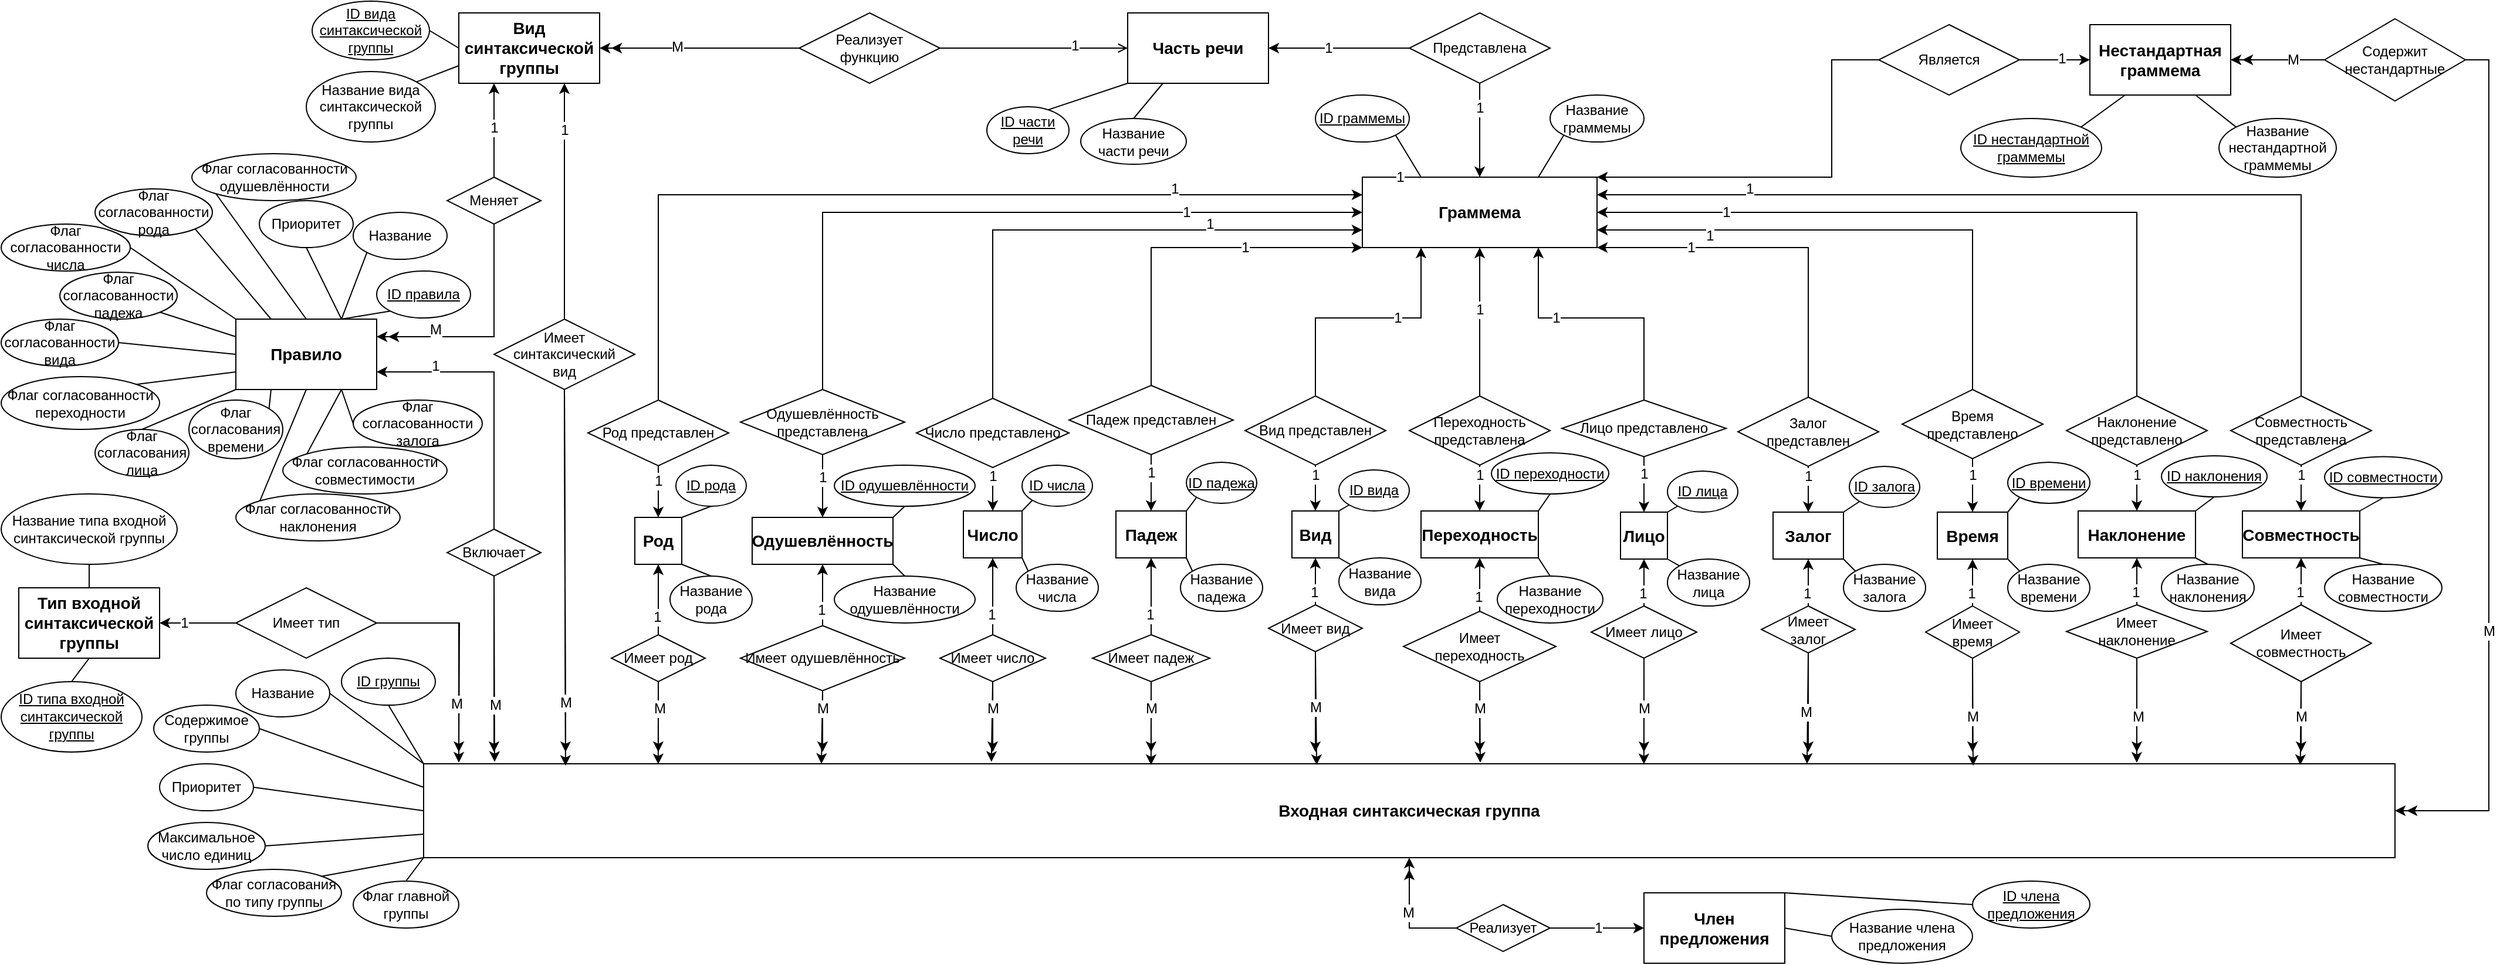 <mxfile version="12.9.10" type="github">
  <diagram id="3-n-2fktoO8qeBoUGsix" name="Page-1">
    <mxGraphModel dx="920" dy="-313" grid="1" gridSize="10" guides="1" tooltips="1" connect="1" arrows="1" fold="1" page="1" pageScale="1" pageWidth="1169" pageHeight="827" math="0" shadow="0">
      <root>
        <mxCell id="0" />
        <mxCell id="1" parent="0" />
        <mxCell id="Er8K7lmykXEFfFOnpzie-1" value="Входная синтаксическая группа" style="rounded=0;whiteSpace=wrap;html=1;fontSize=14;fontStyle=1" parent="1" vertex="1">
          <mxGeometry x="360" y="1480" width="1680" height="80" as="geometry" />
        </mxCell>
        <mxCell id="Er8K7lmykXEFfFOnpzie-11" style="rounded=0;orthogonalLoop=1;jettySize=auto;html=1;exitX=0.5;exitY=1;exitDx=0;exitDy=0;entryX=0;entryY=0;entryDx=0;entryDy=0;endArrow=none;endFill=0;" parent="1" source="Er8K7lmykXEFfFOnpzie-2" target="Er8K7lmykXEFfFOnpzie-1" edge="1">
          <mxGeometry relative="1" as="geometry" />
        </mxCell>
        <mxCell id="Er8K7lmykXEFfFOnpzie-2" value="&lt;u&gt;ID группы&lt;/u&gt;" style="ellipse;whiteSpace=wrap;html=1;" parent="1" vertex="1">
          <mxGeometry x="290" y="1390" width="80" height="40" as="geometry" />
        </mxCell>
        <mxCell id="Er8K7lmykXEFfFOnpzie-12" style="edgeStyle=none;rounded=0;orthogonalLoop=1;jettySize=auto;html=1;exitX=1;exitY=0.5;exitDx=0;exitDy=0;entryX=0;entryY=0;entryDx=0;entryDy=0;endArrow=none;endFill=0;" parent="1" source="Er8K7lmykXEFfFOnpzie-3" target="Er8K7lmykXEFfFOnpzie-1" edge="1">
          <mxGeometry relative="1" as="geometry" />
        </mxCell>
        <mxCell id="Er8K7lmykXEFfFOnpzie-3" value="Название" style="ellipse;whiteSpace=wrap;html=1;" parent="1" vertex="1">
          <mxGeometry x="200" y="1400" width="80" height="40" as="geometry" />
        </mxCell>
        <mxCell id="Er8K7lmykXEFfFOnpzie-16" style="edgeStyle=none;rounded=0;orthogonalLoop=1;jettySize=auto;html=1;exitX=1;exitY=0.5;exitDx=0;exitDy=0;entryX=0;entryY=0.75;entryDx=0;entryDy=0;endArrow=none;endFill=0;" parent="1" source="Er8K7lmykXEFfFOnpzie-4" target="Er8K7lmykXEFfFOnpzie-1" edge="1">
          <mxGeometry relative="1" as="geometry" />
        </mxCell>
        <mxCell id="Er8K7lmykXEFfFOnpzie-4" value="Максимальное число единиц" style="ellipse;whiteSpace=wrap;html=1;" parent="1" vertex="1">
          <mxGeometry x="125" y="1530" width="100" height="40" as="geometry" />
        </mxCell>
        <mxCell id="Er8K7lmykXEFfFOnpzie-17" style="edgeStyle=none;rounded=0;orthogonalLoop=1;jettySize=auto;html=1;exitX=1;exitY=0;exitDx=0;exitDy=0;entryX=0;entryY=1;entryDx=0;entryDy=0;endArrow=none;endFill=0;" parent="1" source="Er8K7lmykXEFfFOnpzie-5" target="Er8K7lmykXEFfFOnpzie-1" edge="1">
          <mxGeometry relative="1" as="geometry" />
        </mxCell>
        <mxCell id="Er8K7lmykXEFfFOnpzie-5" value="Флаг согласования по типу группы" style="ellipse;whiteSpace=wrap;html=1;" parent="1" vertex="1">
          <mxGeometry x="175" y="1570" width="115" height="40" as="geometry" />
        </mxCell>
        <mxCell id="Er8K7lmykXEFfFOnpzie-14" style="edgeStyle=none;rounded=0;orthogonalLoop=1;jettySize=auto;html=1;exitX=1;exitY=0.5;exitDx=0;exitDy=0;entryX=0;entryY=0.5;entryDx=0;entryDy=0;endArrow=none;endFill=0;" parent="1" source="Er8K7lmykXEFfFOnpzie-6" target="Er8K7lmykXEFfFOnpzie-1" edge="1">
          <mxGeometry relative="1" as="geometry" />
        </mxCell>
        <mxCell id="Er8K7lmykXEFfFOnpzie-6" value="Приоритет" style="ellipse;whiteSpace=wrap;html=1;" parent="1" vertex="1">
          <mxGeometry x="135" y="1480" width="80" height="40" as="geometry" />
        </mxCell>
        <mxCell id="Er8K7lmykXEFfFOnpzie-15" style="edgeStyle=none;rounded=0;orthogonalLoop=1;jettySize=auto;html=1;exitX=1;exitY=0.5;exitDx=0;exitDy=0;entryX=0;entryY=0.25;entryDx=0;entryDy=0;endArrow=none;endFill=0;" parent="1" source="Er8K7lmykXEFfFOnpzie-7" target="Er8K7lmykXEFfFOnpzie-1" edge="1">
          <mxGeometry relative="1" as="geometry" />
        </mxCell>
        <mxCell id="Er8K7lmykXEFfFOnpzie-7" value="Содержимое группы" style="ellipse;whiteSpace=wrap;html=1;" parent="1" vertex="1">
          <mxGeometry x="130" y="1430" width="90" height="40" as="geometry" />
        </mxCell>
        <mxCell id="Er8K7lmykXEFfFOnpzie-13" style="edgeStyle=none;rounded=0;orthogonalLoop=1;jettySize=auto;html=1;exitX=0.5;exitY=0;exitDx=0;exitDy=0;entryX=0;entryY=1;entryDx=0;entryDy=0;endArrow=none;endFill=0;" parent="1" source="Er8K7lmykXEFfFOnpzie-8" target="Er8K7lmykXEFfFOnpzie-1" edge="1">
          <mxGeometry relative="1" as="geometry" />
        </mxCell>
        <mxCell id="Er8K7lmykXEFfFOnpzie-8" value="Флаг главной группы" style="ellipse;whiteSpace=wrap;html=1;" parent="1" vertex="1">
          <mxGeometry x="300" y="1580" width="90" height="40" as="geometry" />
        </mxCell>
        <mxCell id="Er8K7lmykXEFfFOnpzie-20" style="edgeStyle=none;rounded=0;orthogonalLoop=1;jettySize=auto;html=1;exitX=1;exitY=0.5;exitDx=0;exitDy=0;endArrow=classic;endFill=1;" parent="1" source="Er8K7lmykXEFfFOnpzie-19" edge="1">
          <mxGeometry relative="1" as="geometry">
            <mxPoint x="390" y="1479" as="targetPoint" />
            <Array as="points">
              <mxPoint x="390" y="1360" />
            </Array>
          </mxGeometry>
        </mxCell>
        <mxCell id="Er8K7lmykXEFfFOnpzie-23" style="edgeStyle=none;rounded=0;orthogonalLoop=1;jettySize=auto;html=1;exitX=0;exitY=0.5;exitDx=0;exitDy=0;entryX=1;entryY=0.5;entryDx=0;entryDy=0;endArrow=classic;endFill=1;" parent="1" source="Er8K7lmykXEFfFOnpzie-19" target="Er8K7lmykXEFfFOnpzie-22" edge="1">
          <mxGeometry relative="1" as="geometry" />
        </mxCell>
        <mxCell id="Er8K7lmykXEFfFOnpzie-24" value="1" style="text;html=1;align=center;verticalAlign=middle;resizable=0;points=[];labelBackgroundColor=#ffffff;" parent="Er8K7lmykXEFfFOnpzie-23" vertex="1" connectable="0">
          <mxGeometry x="0.651" y="1" relative="1" as="geometry">
            <mxPoint x="9" y="-1" as="offset" />
          </mxGeometry>
        </mxCell>
        <mxCell id="Acf67Gp8EdVM3Cdp0NT5-10" style="edgeStyle=orthogonalEdgeStyle;rounded=0;orthogonalLoop=1;jettySize=auto;html=1;exitX=1;exitY=0.5;exitDx=0;exitDy=0;startArrow=none;startFill=0;endArrow=classic;endFill=1;" parent="1" source="Er8K7lmykXEFfFOnpzie-19" edge="1">
          <mxGeometry relative="1" as="geometry">
            <mxPoint x="390" y="1470" as="targetPoint" />
          </mxGeometry>
        </mxCell>
        <mxCell id="Acf67Gp8EdVM3Cdp0NT5-19" value="М" style="text;html=1;align=center;verticalAlign=middle;resizable=0;points=[];labelBackgroundColor=#ffffff;" parent="Acf67Gp8EdVM3Cdp0NT5-10" vertex="1" connectable="0">
          <mxGeometry x="0.544" y="-2" relative="1" as="geometry">
            <mxPoint as="offset" />
          </mxGeometry>
        </mxCell>
        <mxCell id="Er8K7lmykXEFfFOnpzie-19" value="Имеет тип" style="rhombus;whiteSpace=wrap;html=1;" parent="1" vertex="1">
          <mxGeometry x="200" y="1330" width="120" height="60" as="geometry" />
        </mxCell>
        <mxCell id="Er8K7lmykXEFfFOnpzie-22" value="&lt;font style=&quot;font-size: 14px&quot;&gt;&lt;b&gt;Тип входной синтаксической группы&lt;/b&gt;&lt;/font&gt;" style="rounded=0;whiteSpace=wrap;html=1;" parent="1" vertex="1">
          <mxGeometry x="15" y="1330" width="120" height="60" as="geometry" />
        </mxCell>
        <mxCell id="Er8K7lmykXEFfFOnpzie-27" style="edgeStyle=none;rounded=0;orthogonalLoop=1;jettySize=auto;html=1;exitX=0.5;exitY=1;exitDx=0;exitDy=0;entryX=0.5;entryY=0;entryDx=0;entryDy=0;endArrow=none;endFill=0;" parent="1" source="Er8K7lmykXEFfFOnpzie-25" target="Er8K7lmykXEFfFOnpzie-22" edge="1">
          <mxGeometry relative="1" as="geometry" />
        </mxCell>
        <mxCell id="Er8K7lmykXEFfFOnpzie-25" value="&lt;span style=&quot;line-height: 115%&quot;&gt;&lt;font style=&quot;font-size: 12px&quot;&gt;Название типа входной синтаксической группы&lt;/font&gt;&lt;/span&gt;" style="ellipse;whiteSpace=wrap;html=1;" parent="1" vertex="1">
          <mxGeometry y="1250" width="150" height="60" as="geometry" />
        </mxCell>
        <mxCell id="Er8K7lmykXEFfFOnpzie-28" style="edgeStyle=none;rounded=0;orthogonalLoop=1;jettySize=auto;html=1;exitX=0.5;exitY=0;exitDx=0;exitDy=0;entryX=0.5;entryY=1;entryDx=0;entryDy=0;endArrow=none;endFill=0;" parent="1" source="Er8K7lmykXEFfFOnpzie-26" target="Er8K7lmykXEFfFOnpzie-22" edge="1">
          <mxGeometry relative="1" as="geometry" />
        </mxCell>
        <mxCell id="Er8K7lmykXEFfFOnpzie-26" value="&lt;font style=&quot;font-size: 12px&quot;&gt;&lt;u&gt;&lt;span lang=&quot;EN-US&quot; style=&quot;line-height: 115%&quot;&gt;ID&lt;/span&gt;&lt;span lang=&quot;EN-US&quot; style=&quot;line-height: 115%&quot;&gt; &lt;/span&gt;&lt;span style=&quot;line-height: 115%&quot;&gt;типа входной синтаксической группы&lt;/span&gt;&lt;/u&gt;&lt;/font&gt;" style="ellipse;whiteSpace=wrap;html=1;" parent="1" vertex="1">
          <mxGeometry y="1410" width="120" height="60" as="geometry" />
        </mxCell>
        <mxCell id="Er8K7lmykXEFfFOnpzie-48" style="edgeStyle=none;rounded=0;orthogonalLoop=1;jettySize=auto;html=1;exitX=0.5;exitY=0;exitDx=0;exitDy=0;entryX=1;entryY=0.75;entryDx=0;entryDy=0;endArrow=classic;endFill=1;" parent="1" source="Er8K7lmykXEFfFOnpzie-29" target="Er8K7lmykXEFfFOnpzie-30" edge="1">
          <mxGeometry relative="1" as="geometry">
            <Array as="points">
              <mxPoint x="420" y="1146" />
            </Array>
          </mxGeometry>
        </mxCell>
        <mxCell id="Er8K7lmykXEFfFOnpzie-49" value="1" style="text;html=1;align=center;verticalAlign=middle;resizable=0;points=[];labelBackgroundColor=#ffffff;" parent="Er8K7lmykXEFfFOnpzie-48" vertex="1" connectable="0">
          <mxGeometry x="-0.176" y="12" relative="1" as="geometry">
            <mxPoint x="-38" y="-43" as="offset" />
          </mxGeometry>
        </mxCell>
        <mxCell id="Er8K7lmykXEFfFOnpzie-50" style="edgeStyle=none;rounded=0;orthogonalLoop=1;jettySize=auto;html=1;exitX=0.5;exitY=1;exitDx=0;exitDy=0;endArrow=classic;endFill=1;entryX=0.036;entryY=-0.021;entryDx=0;entryDy=0;entryPerimeter=0;" parent="1" source="Er8K7lmykXEFfFOnpzie-29" target="Er8K7lmykXEFfFOnpzie-1" edge="1">
          <mxGeometry relative="1" as="geometry">
            <mxPoint x="450" y="1450" as="targetPoint" />
          </mxGeometry>
        </mxCell>
        <mxCell id="Acf67Gp8EdVM3Cdp0NT5-11" style="edgeStyle=orthogonalEdgeStyle;rounded=0;orthogonalLoop=1;jettySize=auto;html=1;exitX=0.5;exitY=1;exitDx=0;exitDy=0;startArrow=none;startFill=0;endArrow=classic;endFill=1;" parent="1" source="Er8K7lmykXEFfFOnpzie-29" edge="1">
          <mxGeometry relative="1" as="geometry">
            <mxPoint x="420" y="1470" as="targetPoint" />
          </mxGeometry>
        </mxCell>
        <mxCell id="Acf67Gp8EdVM3Cdp0NT5-20" value="М" style="text;html=1;align=center;verticalAlign=middle;resizable=0;points=[];labelBackgroundColor=#ffffff;" parent="Acf67Gp8EdVM3Cdp0NT5-11" vertex="1" connectable="0">
          <mxGeometry x="0.347" y="-3" relative="1" as="geometry">
            <mxPoint x="3" y="9" as="offset" />
          </mxGeometry>
        </mxCell>
        <mxCell id="Er8K7lmykXEFfFOnpzie-29" value="Включает" style="rhombus;whiteSpace=wrap;html=1;" parent="1" vertex="1">
          <mxGeometry x="380" y="1280" width="80" height="40" as="geometry" />
        </mxCell>
        <mxCell id="Er8K7lmykXEFfFOnpzie-30" value="Правило" style="rounded=0;whiteSpace=wrap;html=1;fontSize=14;fontStyle=1" parent="1" vertex="1">
          <mxGeometry x="200" y="1101" width="120" height="60" as="geometry" />
        </mxCell>
        <mxCell id="Er8K7lmykXEFfFOnpzie-70" style="edgeStyle=none;rounded=0;orthogonalLoop=1;jettySize=auto;html=1;exitX=1;exitY=0.5;exitDx=0;exitDy=0;entryX=0;entryY=0.5;entryDx=0;entryDy=0;endArrow=none;endFill=0;" parent="1" source="Er8K7lmykXEFfFOnpzie-31" target="Er8K7lmykXEFfFOnpzie-30" edge="1">
          <mxGeometry relative="1" as="geometry" />
        </mxCell>
        <mxCell id="Er8K7lmykXEFfFOnpzie-31" value="Флаг согласованности вида" style="ellipse;whiteSpace=wrap;html=1;" parent="1" vertex="1">
          <mxGeometry y="1101" width="100" height="40" as="geometry" />
        </mxCell>
        <mxCell id="Er8K7lmykXEFfFOnpzie-71" style="edgeStyle=none;rounded=0;orthogonalLoop=1;jettySize=auto;html=1;exitX=1;exitY=1;exitDx=0;exitDy=0;entryX=0;entryY=0.25;entryDx=0;entryDy=0;endArrow=none;endFill=0;" parent="1" source="Er8K7lmykXEFfFOnpzie-32" target="Er8K7lmykXEFfFOnpzie-30" edge="1">
          <mxGeometry relative="1" as="geometry" />
        </mxCell>
        <mxCell id="Er8K7lmykXEFfFOnpzie-32" value="Флаг согласованности падежа" style="ellipse;whiteSpace=wrap;html=1;" parent="1" vertex="1">
          <mxGeometry x="50" y="1061" width="100" height="40" as="geometry" />
        </mxCell>
        <mxCell id="Er8K7lmykXEFfFOnpzie-77" style="edgeStyle=none;rounded=0;orthogonalLoop=1;jettySize=auto;html=1;exitX=1;exitY=1;exitDx=0;exitDy=0;entryX=0.25;entryY=0;entryDx=0;entryDy=0;endArrow=none;endFill=0;" parent="1" source="Er8K7lmykXEFfFOnpzie-33" target="Er8K7lmykXEFfFOnpzie-30" edge="1">
          <mxGeometry relative="1" as="geometry" />
        </mxCell>
        <mxCell id="Er8K7lmykXEFfFOnpzie-33" value="Флаг согласованности рода" style="ellipse;whiteSpace=wrap;html=1;" parent="1" vertex="1">
          <mxGeometry x="80" y="990" width="100" height="40" as="geometry" />
        </mxCell>
        <mxCell id="Er8K7lmykXEFfFOnpzie-73" style="edgeStyle=none;rounded=0;orthogonalLoop=1;jettySize=auto;html=1;exitX=0.5;exitY=1;exitDx=0;exitDy=0;entryX=0.75;entryY=0;entryDx=0;entryDy=0;endArrow=none;endFill=0;" parent="1" source="Er8K7lmykXEFfFOnpzie-34" target="Er8K7lmykXEFfFOnpzie-30" edge="1">
          <mxGeometry relative="1" as="geometry">
            <Array as="points" />
          </mxGeometry>
        </mxCell>
        <mxCell id="Er8K7lmykXEFfFOnpzie-34" value="Приоритет" style="ellipse;whiteSpace=wrap;html=1;" parent="1" vertex="1">
          <mxGeometry x="220" y="1000" width="80" height="40" as="geometry" />
        </mxCell>
        <mxCell id="Er8K7lmykXEFfFOnpzie-52" style="edgeStyle=none;rounded=0;orthogonalLoop=1;jettySize=auto;html=1;exitX=0;exitY=1;exitDx=0;exitDy=0;entryX=0.75;entryY=0;entryDx=0;entryDy=0;endArrow=none;endFill=0;" parent="1" source="Er8K7lmykXEFfFOnpzie-35" target="Er8K7lmykXEFfFOnpzie-30" edge="1">
          <mxGeometry relative="1" as="geometry" />
        </mxCell>
        <mxCell id="Er8K7lmykXEFfFOnpzie-35" value="&lt;u&gt;ID правила&lt;/u&gt;" style="ellipse;whiteSpace=wrap;html=1;" parent="1" vertex="1">
          <mxGeometry x="320" y="1060" width="80" height="40" as="geometry" />
        </mxCell>
        <mxCell id="Er8K7lmykXEFfFOnpzie-68" style="edgeStyle=none;rounded=0;orthogonalLoop=1;jettySize=auto;html=1;exitX=0.5;exitY=0;exitDx=0;exitDy=0;entryX=0;entryY=1;entryDx=0;entryDy=0;endArrow=none;endFill=0;" parent="1" source="Er8K7lmykXEFfFOnpzie-37" target="Er8K7lmykXEFfFOnpzie-30" edge="1">
          <mxGeometry relative="1" as="geometry" />
        </mxCell>
        <mxCell id="Er8K7lmykXEFfFOnpzie-37" value="Флаг согласования лица" style="ellipse;whiteSpace=wrap;html=1;" parent="1" vertex="1">
          <mxGeometry x="80" y="1195" width="80" height="40" as="geometry" />
        </mxCell>
        <mxCell id="Er8K7lmykXEFfFOnpzie-69" style="edgeStyle=none;rounded=0;orthogonalLoop=1;jettySize=auto;html=1;exitX=1;exitY=0;exitDx=0;exitDy=0;entryX=0;entryY=0.75;entryDx=0;entryDy=0;endArrow=none;endFill=0;" parent="1" source="Er8K7lmykXEFfFOnpzie-38" target="Er8K7lmykXEFfFOnpzie-30" edge="1">
          <mxGeometry relative="1" as="geometry" />
        </mxCell>
        <mxCell id="Er8K7lmykXEFfFOnpzie-38" value="Флаг согласованности переходности" style="ellipse;whiteSpace=wrap;html=1;" parent="1" vertex="1">
          <mxGeometry y="1150" width="135" height="45" as="geometry" />
        </mxCell>
        <mxCell id="Er8K7lmykXEFfFOnpzie-75" style="edgeStyle=none;rounded=0;orthogonalLoop=1;jettySize=auto;html=1;exitX=0;exitY=1;exitDx=0;exitDy=0;entryX=0.5;entryY=0;entryDx=0;entryDy=0;endArrow=none;endFill=0;" parent="1" source="Er8K7lmykXEFfFOnpzie-39" target="Er8K7lmykXEFfFOnpzie-30" edge="1">
          <mxGeometry relative="1" as="geometry" />
        </mxCell>
        <mxCell id="Er8K7lmykXEFfFOnpzie-39" value="Флаг согласованности одушевлённости" style="ellipse;whiteSpace=wrap;html=1;" parent="1" vertex="1">
          <mxGeometry x="162.5" y="960" width="140" height="40" as="geometry" />
        </mxCell>
        <mxCell id="Er8K7lmykXEFfFOnpzie-74" style="edgeStyle=none;rounded=0;orthogonalLoop=1;jettySize=auto;html=1;exitX=1;exitY=0.5;exitDx=0;exitDy=0;entryX=0;entryY=0;entryDx=0;entryDy=0;endArrow=none;endFill=0;" parent="1" source="Er8K7lmykXEFfFOnpzie-40" target="Er8K7lmykXEFfFOnpzie-30" edge="1">
          <mxGeometry relative="1" as="geometry" />
        </mxCell>
        <mxCell id="Er8K7lmykXEFfFOnpzie-40" value="Флаг согласованности числа" style="ellipse;whiteSpace=wrap;html=1;" parent="1" vertex="1">
          <mxGeometry y="1020" width="110" height="40" as="geometry" />
        </mxCell>
        <mxCell id="Er8K7lmykXEFfFOnpzie-64" style="edgeStyle=none;rounded=0;orthogonalLoop=1;jettySize=auto;html=1;exitX=0;exitY=0.5;exitDx=0;exitDy=0;entryX=0.75;entryY=1;entryDx=0;entryDy=0;endArrow=none;endFill=0;" parent="1" source="Er8K7lmykXEFfFOnpzie-42" target="Er8K7lmykXEFfFOnpzie-30" edge="1">
          <mxGeometry relative="1" as="geometry" />
        </mxCell>
        <mxCell id="Er8K7lmykXEFfFOnpzie-42" value="Флаг согласованности залога" style="ellipse;whiteSpace=wrap;html=1;" parent="1" vertex="1">
          <mxGeometry x="300" y="1170" width="110" height="40" as="geometry" />
        </mxCell>
        <mxCell id="Er8K7lmykXEFfFOnpzie-65" style="edgeStyle=none;rounded=0;orthogonalLoop=1;jettySize=auto;html=1;exitX=0;exitY=0;exitDx=0;exitDy=0;entryX=0.75;entryY=1;entryDx=0;entryDy=0;endArrow=none;endFill=0;" parent="1" source="Er8K7lmykXEFfFOnpzie-43" target="Er8K7lmykXEFfFOnpzie-30" edge="1">
          <mxGeometry relative="1" as="geometry" />
        </mxCell>
        <mxCell id="Er8K7lmykXEFfFOnpzie-43" value="Флаг согласованности совместимости" style="ellipse;whiteSpace=wrap;html=1;" parent="1" vertex="1">
          <mxGeometry x="240" y="1210" width="140" height="40" as="geometry" />
        </mxCell>
        <mxCell id="Er8K7lmykXEFfFOnpzie-66" style="edgeStyle=none;rounded=0;orthogonalLoop=1;jettySize=auto;html=1;exitX=0;exitY=0;exitDx=0;exitDy=0;entryX=0.5;entryY=1;entryDx=0;entryDy=0;endArrow=none;endFill=0;" parent="1" source="Er8K7lmykXEFfFOnpzie-44" target="Er8K7lmykXEFfFOnpzie-30" edge="1">
          <mxGeometry relative="1" as="geometry" />
        </mxCell>
        <mxCell id="Er8K7lmykXEFfFOnpzie-44" value="Флаг согласованности наклонения" style="ellipse;whiteSpace=wrap;html=1;" parent="1" vertex="1">
          <mxGeometry x="200" y="1250" width="140" height="40" as="geometry" />
        </mxCell>
        <mxCell id="Er8K7lmykXEFfFOnpzie-67" style="edgeStyle=none;rounded=0;orthogonalLoop=1;jettySize=auto;html=1;exitX=1;exitY=0;exitDx=0;exitDy=0;entryX=0.25;entryY=1;entryDx=0;entryDy=0;endArrow=none;endFill=0;" parent="1" source="Er8K7lmykXEFfFOnpzie-45" target="Er8K7lmykXEFfFOnpzie-30" edge="1">
          <mxGeometry relative="1" as="geometry" />
        </mxCell>
        <mxCell id="Er8K7lmykXEFfFOnpzie-45" value="Флаг согласования времени" style="ellipse;whiteSpace=wrap;html=1;" parent="1" vertex="1">
          <mxGeometry x="160" y="1170" width="80" height="50" as="geometry" />
        </mxCell>
        <mxCell id="Er8K7lmykXEFfFOnpzie-72" style="edgeStyle=none;rounded=0;orthogonalLoop=1;jettySize=auto;html=1;exitX=0;exitY=1;exitDx=0;exitDy=0;entryX=0.75;entryY=0;entryDx=0;entryDy=0;endArrow=none;endFill=0;" parent="1" source="Er8K7lmykXEFfFOnpzie-46" target="Er8K7lmykXEFfFOnpzie-30" edge="1">
          <mxGeometry relative="1" as="geometry" />
        </mxCell>
        <mxCell id="Er8K7lmykXEFfFOnpzie-46" value="Название" style="ellipse;whiteSpace=wrap;html=1;" parent="1" vertex="1">
          <mxGeometry x="300" y="1010" width="80" height="40" as="geometry" />
        </mxCell>
        <mxCell id="Er8K7lmykXEFfFOnpzie-58" style="edgeStyle=none;rounded=0;orthogonalLoop=1;jettySize=auto;html=1;exitX=0.5;exitY=0;exitDx=0;exitDy=0;entryX=0.25;entryY=1;entryDx=0;entryDy=0;endArrow=classic;endFill=1;" parent="1" source="Er8K7lmykXEFfFOnpzie-53" target="Er8K7lmykXEFfFOnpzie-57" edge="1">
          <mxGeometry relative="1" as="geometry" />
        </mxCell>
        <mxCell id="Er8K7lmykXEFfFOnpzie-59" value="1" style="text;html=1;align=center;verticalAlign=middle;resizable=0;points=[];labelBackgroundColor=#ffffff;" parent="Er8K7lmykXEFfFOnpzie-58" vertex="1" connectable="0">
          <mxGeometry x="-0.486" relative="1" as="geometry">
            <mxPoint y="-22" as="offset" />
          </mxGeometry>
        </mxCell>
        <mxCell id="Acf67Gp8EdVM3Cdp0NT5-2" style="edgeStyle=orthogonalEdgeStyle;rounded=0;orthogonalLoop=1;jettySize=auto;html=1;exitX=0.5;exitY=1;exitDx=0;exitDy=0;entryX=1;entryY=0.25;entryDx=0;entryDy=0;endArrow=classic;endFill=1;" parent="1" source="Er8K7lmykXEFfFOnpzie-53" target="Er8K7lmykXEFfFOnpzie-30" edge="1">
          <mxGeometry relative="1" as="geometry" />
        </mxCell>
        <mxCell id="Acf67Gp8EdVM3Cdp0NT5-3" style="edgeStyle=orthogonalEdgeStyle;rounded=0;orthogonalLoop=1;jettySize=auto;html=1;exitX=0.5;exitY=1;exitDx=0;exitDy=0;endArrow=classic;endFill=1;" parent="1" source="Er8K7lmykXEFfFOnpzie-53" edge="1">
          <mxGeometry relative="1" as="geometry">
            <mxPoint x="330" y="1116" as="targetPoint" />
            <Array as="points">
              <mxPoint x="420" y="1116" />
            </Array>
          </mxGeometry>
        </mxCell>
        <mxCell id="Acf67Gp8EdVM3Cdp0NT5-4" value="М" style="text;html=1;align=center;verticalAlign=middle;resizable=0;points=[];labelBackgroundColor=#ffffff;" parent="Acf67Gp8EdVM3Cdp0NT5-3" vertex="1" connectable="0">
          <mxGeometry x="-0.215" y="-1" relative="1" as="geometry">
            <mxPoint x="-49" y="17" as="offset" />
          </mxGeometry>
        </mxCell>
        <mxCell id="Er8K7lmykXEFfFOnpzie-53" value="Меняет" style="rhombus;whiteSpace=wrap;html=1;" parent="1" vertex="1">
          <mxGeometry x="380" y="980" width="80" height="40" as="geometry" />
        </mxCell>
        <mxCell id="Er8K7lmykXEFfFOnpzie-57" value="Вид синтаксической группы" style="rounded=0;whiteSpace=wrap;html=1;fontSize=14;fontStyle=1" parent="1" vertex="1">
          <mxGeometry x="390" y="840" width="120" height="60" as="geometry" />
        </mxCell>
        <mxCell id="Er8K7lmykXEFfFOnpzie-62" style="edgeStyle=none;rounded=0;orthogonalLoop=1;jettySize=auto;html=1;exitX=1;exitY=0.5;exitDx=0;exitDy=0;entryX=0;entryY=0.5;entryDx=0;entryDy=0;endArrow=none;endFill=0;" parent="1" source="Er8K7lmykXEFfFOnpzie-60" target="Er8K7lmykXEFfFOnpzie-57" edge="1">
          <mxGeometry relative="1" as="geometry" />
        </mxCell>
        <mxCell id="Er8K7lmykXEFfFOnpzie-60" value="&lt;u&gt;ID вида синтаксической группы&lt;/u&gt;" style="ellipse;whiteSpace=wrap;html=1;" parent="1" vertex="1">
          <mxGeometry x="265" y="830" width="100" height="50" as="geometry" />
        </mxCell>
        <mxCell id="Er8K7lmykXEFfFOnpzie-63" style="edgeStyle=none;rounded=0;orthogonalLoop=1;jettySize=auto;html=1;exitX=1;exitY=0;exitDx=0;exitDy=0;entryX=0;entryY=0.75;entryDx=0;entryDy=0;endArrow=none;endFill=0;" parent="1" source="Er8K7lmykXEFfFOnpzie-61" target="Er8K7lmykXEFfFOnpzie-57" edge="1">
          <mxGeometry relative="1" as="geometry" />
        </mxCell>
        <mxCell id="Er8K7lmykXEFfFOnpzie-61" value="Название вида синтаксической группы" style="ellipse;whiteSpace=wrap;html=1;" parent="1" vertex="1">
          <mxGeometry x="260" y="890" width="110" height="60" as="geometry" />
        </mxCell>
        <mxCell id="Er8K7lmykXEFfFOnpzie-81" style="edgeStyle=none;rounded=0;orthogonalLoop=1;jettySize=auto;html=1;exitX=0.5;exitY=0;exitDx=0;exitDy=0;entryX=0.75;entryY=1;entryDx=0;entryDy=0;endArrow=classic;endFill=1;" parent="1" source="Er8K7lmykXEFfFOnpzie-78" target="Er8K7lmykXEFfFOnpzie-57" edge="1">
          <mxGeometry relative="1" as="geometry" />
        </mxCell>
        <mxCell id="Er8K7lmykXEFfFOnpzie-82" value="1" style="text;html=1;align=center;verticalAlign=middle;resizable=0;points=[];labelBackgroundColor=#ffffff;" parent="Er8K7lmykXEFfFOnpzie-81" vertex="1" connectable="0">
          <mxGeometry x="0.685" y="-1" relative="1" as="geometry">
            <mxPoint x="-1" y="8" as="offset" />
          </mxGeometry>
        </mxCell>
        <mxCell id="Acf67Gp8EdVM3Cdp0NT5-16" style="rounded=0;orthogonalLoop=1;jettySize=auto;html=1;exitX=0.5;exitY=1;exitDx=0;exitDy=0;entryX=0.072;entryY=0.021;entryDx=0;entryDy=0;entryPerimeter=0;startArrow=none;startFill=0;endArrow=classic;endFill=1;" parent="1" source="Er8K7lmykXEFfFOnpzie-78" target="Er8K7lmykXEFfFOnpzie-1" edge="1">
          <mxGeometry relative="1" as="geometry" />
        </mxCell>
        <mxCell id="Acf67Gp8EdVM3Cdp0NT5-17" style="edgeStyle=none;rounded=0;orthogonalLoop=1;jettySize=auto;html=1;exitX=0.5;exitY=1;exitDx=0;exitDy=0;startArrow=none;startFill=0;endArrow=classic;endFill=1;" parent="1" source="Er8K7lmykXEFfFOnpzie-78" edge="1">
          <mxGeometry relative="1" as="geometry">
            <mxPoint x="481" y="1470" as="targetPoint" />
          </mxGeometry>
        </mxCell>
        <mxCell id="Acf67Gp8EdVM3Cdp0NT5-18" value="М" style="text;html=1;align=center;verticalAlign=middle;resizable=0;points=[];labelBackgroundColor=#ffffff;" parent="Acf67Gp8EdVM3Cdp0NT5-17" vertex="1" connectable="0">
          <mxGeometry x="0.728" relative="1" as="geometry">
            <mxPoint as="offset" />
          </mxGeometry>
        </mxCell>
        <mxCell id="Er8K7lmykXEFfFOnpzie-78" value="Имеет синтаксический &lt;br&gt;вид" style="rhombus;whiteSpace=wrap;html=1;" parent="1" vertex="1">
          <mxGeometry x="420" y="1101" width="120" height="60" as="geometry" />
        </mxCell>
        <mxCell id="Er8K7lmykXEFfFOnpzie-93" style="edgeStyle=none;rounded=0;orthogonalLoop=1;jettySize=auto;html=1;exitX=1;exitY=0;exitDx=0;exitDy=0;entryX=0;entryY=0.5;entryDx=0;entryDy=0;endArrow=none;endFill=0;" parent="1" source="Er8K7lmykXEFfFOnpzie-84" target="Er8K7lmykXEFfFOnpzie-91" edge="1">
          <mxGeometry relative="1" as="geometry" />
        </mxCell>
        <mxCell id="Er8K7lmykXEFfFOnpzie-94" style="edgeStyle=none;rounded=0;orthogonalLoop=1;jettySize=auto;html=1;exitX=1;exitY=0.5;exitDx=0;exitDy=0;entryX=0;entryY=0.5;entryDx=0;entryDy=0;endArrow=none;endFill=0;" parent="1" source="Er8K7lmykXEFfFOnpzie-84" target="Er8K7lmykXEFfFOnpzie-92" edge="1">
          <mxGeometry relative="1" as="geometry" />
        </mxCell>
        <mxCell id="Er8K7lmykXEFfFOnpzie-84" value="Член предложения" style="rounded=0;whiteSpace=wrap;html=1;fontSize=14;fontStyle=1" parent="1" vertex="1">
          <mxGeometry x="1400" y="1590" width="120" height="60" as="geometry" />
        </mxCell>
        <mxCell id="Er8K7lmykXEFfFOnpzie-86" style="edgeStyle=none;rounded=0;orthogonalLoop=1;jettySize=auto;html=1;exitX=0;exitY=0.5;exitDx=0;exitDy=0;entryX=0.5;entryY=1;entryDx=0;entryDy=0;endArrow=classic;endFill=1;" parent="1" source="Er8K7lmykXEFfFOnpzie-85" target="Er8K7lmykXEFfFOnpzie-1" edge="1">
          <mxGeometry relative="1" as="geometry">
            <Array as="points">
              <mxPoint x="1200" y="1620" />
            </Array>
          </mxGeometry>
        </mxCell>
        <mxCell id="Er8K7lmykXEFfFOnpzie-87" style="edgeStyle=none;rounded=0;orthogonalLoop=1;jettySize=auto;html=1;exitX=1;exitY=0.5;exitDx=0;exitDy=0;entryX=0;entryY=0.5;entryDx=0;entryDy=0;endArrow=classic;endFill=1;" parent="1" source="Er8K7lmykXEFfFOnpzie-85" target="Er8K7lmykXEFfFOnpzie-84" edge="1">
          <mxGeometry relative="1" as="geometry" />
        </mxCell>
        <mxCell id="Er8K7lmykXEFfFOnpzie-88" value="1" style="text;html=1;align=center;verticalAlign=middle;resizable=0;points=[];labelBackgroundColor=#ffffff;" parent="Er8K7lmykXEFfFOnpzie-87" vertex="1" connectable="0">
          <mxGeometry x="-0.242" y="2" relative="1" as="geometry">
            <mxPoint x="10" y="2" as="offset" />
          </mxGeometry>
        </mxCell>
        <mxCell id="Acf67Gp8EdVM3Cdp0NT5-44" style="edgeStyle=none;rounded=0;orthogonalLoop=1;jettySize=auto;html=1;exitX=0;exitY=0.5;exitDx=0;exitDy=0;startArrow=none;startFill=0;endArrow=classic;endFill=1;" parent="1" source="Er8K7lmykXEFfFOnpzie-85" edge="1">
          <mxGeometry relative="1" as="geometry">
            <mxPoint x="1200" y="1570" as="targetPoint" />
            <Array as="points">
              <mxPoint x="1200" y="1620" />
            </Array>
          </mxGeometry>
        </mxCell>
        <mxCell id="Acf67Gp8EdVM3Cdp0NT5-45" value="М" style="text;html=1;align=center;verticalAlign=middle;resizable=0;points=[];labelBackgroundColor=#ffffff;" parent="Acf67Gp8EdVM3Cdp0NT5-44" vertex="1" connectable="0">
          <mxGeometry x="-0.111" y="-13" relative="1" as="geometry">
            <mxPoint x="-14" y="-13" as="offset" />
          </mxGeometry>
        </mxCell>
        <mxCell id="Er8K7lmykXEFfFOnpzie-85" value="Реализует" style="rhombus;whiteSpace=wrap;html=1;" parent="1" vertex="1">
          <mxGeometry x="1240" y="1600" width="80" height="40" as="geometry" />
        </mxCell>
        <mxCell id="Er8K7lmykXEFfFOnpzie-91" value="&lt;u&gt;ID члена предложения&lt;/u&gt;" style="ellipse;whiteSpace=wrap;html=1;" parent="1" vertex="1">
          <mxGeometry x="1680" y="1580" width="100" height="40" as="geometry" />
        </mxCell>
        <mxCell id="Er8K7lmykXEFfFOnpzie-92" value="Название члена предложения" style="ellipse;whiteSpace=wrap;html=1;" parent="1" vertex="1">
          <mxGeometry x="1560" y="1604" width="120" height="46" as="geometry" />
        </mxCell>
        <mxCell id="Er8K7lmykXEFfFOnpzie-96" style="edgeStyle=orthogonalEdgeStyle;rounded=0;orthogonalLoop=1;jettySize=auto;html=1;entryX=1;entryY=0.5;entryDx=0;entryDy=0;endArrow=classic;endFill=1;exitX=1;exitY=0.5;exitDx=0;exitDy=0;" parent="1" source="Er8K7lmykXEFfFOnpzie-95" target="Er8K7lmykXEFfFOnpzie-1" edge="1">
          <mxGeometry relative="1" as="geometry">
            <mxPoint x="2180" y="820" as="sourcePoint" />
            <Array as="points">
              <mxPoint x="2120" y="880" />
              <mxPoint x="2120" y="1520" />
            </Array>
          </mxGeometry>
        </mxCell>
        <mxCell id="Er8K7lmykXEFfFOnpzie-99" style="edgeStyle=none;rounded=0;orthogonalLoop=1;jettySize=auto;html=1;exitX=0;exitY=0.5;exitDx=0;exitDy=0;entryX=1;entryY=0.5;entryDx=0;entryDy=0;endArrow=classic;endFill=1;" parent="1" source="Er8K7lmykXEFfFOnpzie-95" target="Er8K7lmykXEFfFOnpzie-98" edge="1">
          <mxGeometry relative="1" as="geometry">
            <mxPoint x="1948.67" y="989" as="sourcePoint" />
          </mxGeometry>
        </mxCell>
        <mxCell id="Acf67Gp8EdVM3Cdp0NT5-6" style="edgeStyle=orthogonalEdgeStyle;rounded=0;orthogonalLoop=1;jettySize=auto;html=1;exitX=0;exitY=0.5;exitDx=0;exitDy=0;startArrow=none;startFill=0;endArrow=classic;endFill=1;" parent="1" source="Er8K7lmykXEFfFOnpzie-95" edge="1">
          <mxGeometry relative="1" as="geometry">
            <mxPoint x="1910" y="880" as="targetPoint" />
          </mxGeometry>
        </mxCell>
        <mxCell id="Acf67Gp8EdVM3Cdp0NT5-9" value="М" style="text;html=1;align=center;verticalAlign=middle;resizable=0;points=[];labelBackgroundColor=#ffffff;" parent="Acf67Gp8EdVM3Cdp0NT5-6" vertex="1" connectable="0">
          <mxGeometry x="-0.236" relative="1" as="geometry">
            <mxPoint as="offset" />
          </mxGeometry>
        </mxCell>
        <mxCell id="Acf67Gp8EdVM3Cdp0NT5-7" style="edgeStyle=orthogonalEdgeStyle;rounded=0;orthogonalLoop=1;jettySize=auto;html=1;exitX=1;exitY=0.5;exitDx=0;exitDy=0;startArrow=none;startFill=0;endArrow=classic;endFill=1;" parent="1" source="Er8K7lmykXEFfFOnpzie-95" edge="1">
          <mxGeometry relative="1" as="geometry">
            <mxPoint x="2050" y="1520" as="targetPoint" />
            <Array as="points">
              <mxPoint x="2120" y="880" />
              <mxPoint x="2120" y="1520" />
            </Array>
          </mxGeometry>
        </mxCell>
        <mxCell id="Acf67Gp8EdVM3Cdp0NT5-8" value="М" style="text;html=1;align=center;verticalAlign=middle;resizable=0;points=[];labelBackgroundColor=#ffffff;" parent="Acf67Gp8EdVM3Cdp0NT5-7" vertex="1" connectable="0">
          <mxGeometry x="0.348" y="-2" relative="1" as="geometry">
            <mxPoint x="2" y="14.5" as="offset" />
          </mxGeometry>
        </mxCell>
        <mxCell id="Er8K7lmykXEFfFOnpzie-95" value="Содержит нестандартные&lt;br&gt;" style="rhombus;whiteSpace=wrap;html=1;" parent="1" vertex="1">
          <mxGeometry x="1980" y="845" width="120" height="70" as="geometry" />
        </mxCell>
        <mxCell id="Er8K7lmykXEFfFOnpzie-98" value="Нестандартная граммема" style="rounded=0;whiteSpace=wrap;html=1;fontSize=14;fontStyle=1" parent="1" vertex="1">
          <mxGeometry x="1780" y="850" width="120" height="60" as="geometry" />
        </mxCell>
        <mxCell id="Er8K7lmykXEFfFOnpzie-104" style="edgeStyle=none;rounded=0;orthogonalLoop=1;jettySize=auto;html=1;exitX=1;exitY=0;exitDx=0;exitDy=0;entryX=0.25;entryY=1;entryDx=0;entryDy=0;endArrow=none;endFill=0;" parent="1" source="Er8K7lmykXEFfFOnpzie-101" target="Er8K7lmykXEFfFOnpzie-98" edge="1">
          <mxGeometry relative="1" as="geometry" />
        </mxCell>
        <mxCell id="Er8K7lmykXEFfFOnpzie-101" value="&lt;u&gt;ID нестандартной граммемы&lt;/u&gt;" style="ellipse;whiteSpace=wrap;html=1;" parent="1" vertex="1">
          <mxGeometry x="1670" y="930" width="120" height="50" as="geometry" />
        </mxCell>
        <mxCell id="Er8K7lmykXEFfFOnpzie-103" style="edgeStyle=none;rounded=0;orthogonalLoop=1;jettySize=auto;html=1;exitX=0;exitY=0;exitDx=0;exitDy=0;entryX=0.75;entryY=1;entryDx=0;entryDy=0;endArrow=none;endFill=0;" parent="1" source="Er8K7lmykXEFfFOnpzie-102" target="Er8K7lmykXEFfFOnpzie-98" edge="1">
          <mxGeometry relative="1" as="geometry" />
        </mxCell>
        <mxCell id="Er8K7lmykXEFfFOnpzie-102" value="Название нестандартной граммемы" style="ellipse;whiteSpace=wrap;html=1;" parent="1" vertex="1">
          <mxGeometry x="1890" y="930" width="100" height="50" as="geometry" />
        </mxCell>
        <mxCell id="Er8K7lmykXEFfFOnpzie-105" value="Граммема" style="rounded=0;whiteSpace=wrap;html=1;fontSize=14;fontStyle=1" parent="1" vertex="1">
          <mxGeometry x="1160" y="980" width="200" height="60" as="geometry" />
        </mxCell>
        <mxCell id="Er8K7lmykXEFfFOnpzie-107" style="edgeStyle=none;rounded=0;orthogonalLoop=1;jettySize=auto;html=1;exitX=1;exitY=0.5;exitDx=0;exitDy=0;entryX=0;entryY=0.5;entryDx=0;entryDy=0;endArrow=classic;endFill=1;" parent="1" source="Er8K7lmykXEFfFOnpzie-106" target="Er8K7lmykXEFfFOnpzie-98" edge="1">
          <mxGeometry relative="1" as="geometry" />
        </mxCell>
        <mxCell id="Er8K7lmykXEFfFOnpzie-110" value="1" style="text;html=1;align=center;verticalAlign=middle;resizable=0;points=[];labelBackgroundColor=#ffffff;" parent="Er8K7lmykXEFfFOnpzie-107" vertex="1" connectable="0">
          <mxGeometry x="0.206" y="1" relative="1" as="geometry">
            <mxPoint as="offset" />
          </mxGeometry>
        </mxCell>
        <mxCell id="Er8K7lmykXEFfFOnpzie-108" style="edgeStyle=orthogonalEdgeStyle;rounded=0;orthogonalLoop=1;jettySize=auto;html=1;exitX=0;exitY=0.5;exitDx=0;exitDy=0;entryX=1;entryY=0;entryDx=0;entryDy=0;endArrow=classic;endFill=1;" parent="1" source="Er8K7lmykXEFfFOnpzie-106" target="Er8K7lmykXEFfFOnpzie-105" edge="1">
          <mxGeometry relative="1" as="geometry">
            <Array as="points">
              <mxPoint x="1560" y="880" />
              <mxPoint x="1560" y="980" />
            </Array>
          </mxGeometry>
        </mxCell>
        <mxCell id="Er8K7lmykXEFfFOnpzie-109" value="1" style="text;html=1;align=center;verticalAlign=middle;resizable=0;points=[];labelBackgroundColor=#ffffff;" parent="Er8K7lmykXEFfFOnpzie-108" vertex="1" connectable="0">
          <mxGeometry x="0.328" relative="1" as="geometry">
            <mxPoint x="-282.5" as="offset" />
          </mxGeometry>
        </mxCell>
        <mxCell id="Er8K7lmykXEFfFOnpzie-106" value="Является" style="rhombus;whiteSpace=wrap;html=1;" parent="1" vertex="1">
          <mxGeometry x="1600" y="850" width="120" height="60" as="geometry" />
        </mxCell>
        <mxCell id="Er8K7lmykXEFfFOnpzie-111" value="Часть речи" style="rounded=0;whiteSpace=wrap;html=1;fontSize=14;fontStyle=1" parent="1" vertex="1">
          <mxGeometry x="960" y="840" width="120" height="60" as="geometry" />
        </mxCell>
        <mxCell id="Er8K7lmykXEFfFOnpzie-113" style="edgeStyle=none;rounded=0;orthogonalLoop=1;jettySize=auto;html=1;exitX=0.5;exitY=1;exitDx=0;exitDy=0;entryX=0.5;entryY=0;entryDx=0;entryDy=0;endArrow=classic;endFill=1;" parent="1" source="Er8K7lmykXEFfFOnpzie-112" target="Er8K7lmykXEFfFOnpzie-105" edge="1">
          <mxGeometry relative="1" as="geometry">
            <Array as="points">
              <mxPoint x="1260" y="920" />
            </Array>
          </mxGeometry>
        </mxCell>
        <mxCell id="Er8K7lmykXEFfFOnpzie-117" value="1" style="text;html=1;align=center;verticalAlign=middle;resizable=0;points=[];labelBackgroundColor=#ffffff;" parent="Er8K7lmykXEFfFOnpzie-113" vertex="1" connectable="0">
          <mxGeometry x="0.267" relative="1" as="geometry">
            <mxPoint y="-30" as="offset" />
          </mxGeometry>
        </mxCell>
        <mxCell id="Er8K7lmykXEFfFOnpzie-114" style="edgeStyle=none;rounded=0;orthogonalLoop=1;jettySize=auto;html=1;exitX=0;exitY=0.5;exitDx=0;exitDy=0;entryX=1;entryY=0.5;entryDx=0;entryDy=0;endArrow=classic;endFill=1;" parent="1" source="Er8K7lmykXEFfFOnpzie-112" target="Er8K7lmykXEFfFOnpzie-111" edge="1">
          <mxGeometry relative="1" as="geometry" />
        </mxCell>
        <mxCell id="Er8K7lmykXEFfFOnpzie-116" value="1" style="text;html=1;align=center;verticalAlign=middle;resizable=0;points=[];labelBackgroundColor=#ffffff;" parent="Er8K7lmykXEFfFOnpzie-114" vertex="1" connectable="0">
          <mxGeometry x="0.325" relative="1" as="geometry">
            <mxPoint x="10" as="offset" />
          </mxGeometry>
        </mxCell>
        <mxCell id="Er8K7lmykXEFfFOnpzie-112" value="Представлена" style="rhombus;whiteSpace=wrap;html=1;" parent="1" vertex="1">
          <mxGeometry x="1200" y="840" width="120" height="60" as="geometry" />
        </mxCell>
        <mxCell id="Er8K7lmykXEFfFOnpzie-118" style="edgeStyle=none;rounded=0;orthogonalLoop=1;jettySize=auto;html=1;exitX=1;exitY=0.5;exitDx=0;exitDy=0;entryX=0;entryY=0.5;entryDx=0;entryDy=0;endArrow=open;endFill=0;" parent="1" source="Er8K7lmykXEFfFOnpzie-115" target="Er8K7lmykXEFfFOnpzie-111" edge="1">
          <mxGeometry relative="1" as="geometry" />
        </mxCell>
        <mxCell id="Er8K7lmykXEFfFOnpzie-121" value="1" style="text;html=1;align=center;verticalAlign=middle;resizable=0;points=[];labelBackgroundColor=#ffffff;" parent="Er8K7lmykXEFfFOnpzie-118" vertex="1" connectable="0">
          <mxGeometry x="0.438" y="2" relative="1" as="geometry">
            <mxPoint as="offset" />
          </mxGeometry>
        </mxCell>
        <mxCell id="Er8K7lmykXEFfFOnpzie-119" style="edgeStyle=none;rounded=0;orthogonalLoop=1;jettySize=auto;html=1;exitX=0;exitY=0.5;exitDx=0;exitDy=0;entryX=1;entryY=0.5;entryDx=0;entryDy=0;endArrow=classic;endFill=1;" parent="1" source="Er8K7lmykXEFfFOnpzie-115" target="Er8K7lmykXEFfFOnpzie-57" edge="1">
          <mxGeometry relative="1" as="geometry" />
        </mxCell>
        <mxCell id="Acf67Gp8EdVM3Cdp0NT5-1" style="edgeStyle=orthogonalEdgeStyle;rounded=0;orthogonalLoop=1;jettySize=auto;html=1;exitX=0;exitY=0.5;exitDx=0;exitDy=0;endArrow=classic;endFill=1;" parent="1" source="Er8K7lmykXEFfFOnpzie-115" edge="1">
          <mxGeometry relative="1" as="geometry">
            <mxPoint x="520" y="870" as="targetPoint" />
          </mxGeometry>
        </mxCell>
        <mxCell id="Acf67Gp8EdVM3Cdp0NT5-5" value="М" style="text;html=1;align=center;verticalAlign=middle;resizable=0;points=[];labelBackgroundColor=#ffffff;" parent="Acf67Gp8EdVM3Cdp0NT5-1" vertex="1" connectable="0">
          <mxGeometry x="0.3" y="-2" relative="1" as="geometry">
            <mxPoint as="offset" />
          </mxGeometry>
        </mxCell>
        <mxCell id="Er8K7lmykXEFfFOnpzie-115" value="Реализует&lt;br&gt;функцию" style="rhombus;whiteSpace=wrap;html=1;" parent="1" vertex="1">
          <mxGeometry x="680" y="840" width="120" height="60" as="geometry" />
        </mxCell>
        <mxCell id="Er8K7lmykXEFfFOnpzie-124" style="edgeStyle=none;rounded=0;orthogonalLoop=1;jettySize=auto;html=1;exitX=0;exitY=0.5;exitDx=0;exitDy=0;entryX=0;entryY=1;entryDx=0;entryDy=0;endArrow=none;endFill=0;" parent="1" source="Er8K7lmykXEFfFOnpzie-122" target="Er8K7lmykXEFfFOnpzie-111" edge="1">
          <mxGeometry relative="1" as="geometry" />
        </mxCell>
        <mxCell id="Er8K7lmykXEFfFOnpzie-122" value="&lt;u&gt;ID части речи&lt;/u&gt;" style="ellipse;whiteSpace=wrap;html=1;" parent="1" vertex="1">
          <mxGeometry x="840" y="920" width="70" height="40" as="geometry" />
        </mxCell>
        <mxCell id="Er8K7lmykXEFfFOnpzie-125" style="edgeStyle=none;rounded=0;orthogonalLoop=1;jettySize=auto;html=1;exitX=0.5;exitY=0;exitDx=0;exitDy=0;entryX=0.25;entryY=1;entryDx=0;entryDy=0;endArrow=none;endFill=0;" parent="1" source="Er8K7lmykXEFfFOnpzie-123" target="Er8K7lmykXEFfFOnpzie-111" edge="1">
          <mxGeometry relative="1" as="geometry" />
        </mxCell>
        <mxCell id="Er8K7lmykXEFfFOnpzie-123" value="Название части речи" style="ellipse;whiteSpace=wrap;html=1;" parent="1" vertex="1">
          <mxGeometry x="920" y="930" width="90" height="39" as="geometry" />
        </mxCell>
        <mxCell id="Er8K7lmykXEFfFOnpzie-129" style="edgeStyle=none;rounded=0;orthogonalLoop=1;jettySize=auto;html=1;entryX=0.25;entryY=0;entryDx=0;entryDy=0;endArrow=none;endFill=0;exitX=1;exitY=1;exitDx=0;exitDy=0;" parent="1" source="Er8K7lmykXEFfFOnpzie-126" target="Er8K7lmykXEFfFOnpzie-105" edge="1">
          <mxGeometry relative="1" as="geometry">
            <mxPoint x="1320" y="944" as="sourcePoint" />
          </mxGeometry>
        </mxCell>
        <mxCell id="Er8K7lmykXEFfFOnpzie-126" value="&lt;u&gt;ID граммемы&lt;/u&gt;" style="ellipse;whiteSpace=wrap;html=1;" parent="1" vertex="1">
          <mxGeometry x="1120" y="910" width="80" height="40" as="geometry" />
        </mxCell>
        <mxCell id="Er8K7lmykXEFfFOnpzie-128" style="edgeStyle=none;rounded=0;orthogonalLoop=1;jettySize=auto;html=1;exitX=0;exitY=1;exitDx=0;exitDy=0;entryX=0.75;entryY=0;entryDx=0;entryDy=0;endArrow=none;endFill=0;" parent="1" source="Er8K7lmykXEFfFOnpzie-127" target="Er8K7lmykXEFfFOnpzie-105" edge="1">
          <mxGeometry relative="1" as="geometry" />
        </mxCell>
        <mxCell id="Er8K7lmykXEFfFOnpzie-127" value="Название граммемы" style="ellipse;whiteSpace=wrap;html=1;" parent="1" vertex="1">
          <mxGeometry x="1320" y="910" width="80" height="40" as="geometry" />
        </mxCell>
        <mxCell id="Er8K7lmykXEFfFOnpzie-144" style="edgeStyle=none;rounded=0;orthogonalLoop=1;jettySize=auto;html=1;exitX=1;exitY=1;exitDx=0;exitDy=0;entryX=0.5;entryY=0;entryDx=0;entryDy=0;endArrow=none;endFill=0;" parent="1" source="Er8K7lmykXEFfFOnpzie-140" target="Er8K7lmykXEFfFOnpzie-142" edge="1">
          <mxGeometry relative="1" as="geometry" />
        </mxCell>
        <mxCell id="Er8K7lmykXEFfFOnpzie-145" style="edgeStyle=none;rounded=0;orthogonalLoop=1;jettySize=auto;html=1;exitX=1;exitY=0;exitDx=0;exitDy=0;entryX=0.5;entryY=1;entryDx=0;entryDy=0;endArrow=none;endFill=0;" parent="1" source="Er8K7lmykXEFfFOnpzie-140" target="Er8K7lmykXEFfFOnpzie-141" edge="1">
          <mxGeometry relative="1" as="geometry" />
        </mxCell>
        <mxCell id="Er8K7lmykXEFfFOnpzie-153" style="edgeStyle=none;rounded=0;orthogonalLoop=1;jettySize=auto;html=1;exitX=0.5;exitY=1;exitDx=0;exitDy=0;entryX=0.5;entryY=0;entryDx=0;entryDy=0;endArrow=none;endFill=0;startArrow=classic;startFill=1;" parent="1" source="Er8K7lmykXEFfFOnpzie-140" target="Er8K7lmykXEFfFOnpzie-152" edge="1">
          <mxGeometry relative="1" as="geometry" />
        </mxCell>
        <mxCell id="Er8K7lmykXEFfFOnpzie-154" value="1" style="text;html=1;align=center;verticalAlign=middle;resizable=0;points=[];labelBackgroundColor=#ffffff;" parent="Er8K7lmykXEFfFOnpzie-153" vertex="1" connectable="0">
          <mxGeometry x="0.483" y="-1" relative="1" as="geometry">
            <mxPoint as="offset" />
          </mxGeometry>
        </mxCell>
        <mxCell id="Er8K7lmykXEFfFOnpzie-140" value="&lt;font style=&quot;font-size: 14px&quot;&gt;&lt;b&gt;Род&lt;/b&gt;&lt;/font&gt;" style="rounded=0;whiteSpace=wrap;html=1;" parent="1" vertex="1">
          <mxGeometry x="540" y="1270" width="40" height="40" as="geometry" />
        </mxCell>
        <mxCell id="Er8K7lmykXEFfFOnpzie-141" value="&lt;u&gt;ID рода&lt;/u&gt;" style="ellipse;whiteSpace=wrap;html=1;" parent="1" vertex="1">
          <mxGeometry x="575" y="1225.5" width="60" height="35" as="geometry" />
        </mxCell>
        <mxCell id="Er8K7lmykXEFfFOnpzie-142" value="Название рода" style="ellipse;whiteSpace=wrap;html=1;" parent="1" vertex="1">
          <mxGeometry x="570" y="1320" width="70" height="40" as="geometry" />
        </mxCell>
        <mxCell id="Er8K7lmykXEFfFOnpzie-147" style="edgeStyle=none;rounded=0;orthogonalLoop=1;jettySize=auto;html=1;exitX=0.5;exitY=1;exitDx=0;exitDy=0;entryX=0.5;entryY=0;entryDx=0;entryDy=0;endArrow=classic;endFill=1;" parent="1" source="Er8K7lmykXEFfFOnpzie-146" target="Er8K7lmykXEFfFOnpzie-140" edge="1">
          <mxGeometry relative="1" as="geometry" />
        </mxCell>
        <mxCell id="Er8K7lmykXEFfFOnpzie-148" value="1" style="text;html=1;align=center;verticalAlign=middle;resizable=0;points=[];labelBackgroundColor=#ffffff;" parent="Er8K7lmykXEFfFOnpzie-147" vertex="1" connectable="0">
          <mxGeometry x="0.422" y="1" relative="1" as="geometry">
            <mxPoint x="-1" y="-19" as="offset" />
          </mxGeometry>
        </mxCell>
        <mxCell id="Er8K7lmykXEFfFOnpzie-149" style="edgeStyle=none;rounded=0;orthogonalLoop=1;jettySize=auto;html=1;exitX=0.5;exitY=0;exitDx=0;exitDy=0;endArrow=classic;endFill=1;entryX=0;entryY=0.25;entryDx=0;entryDy=0;" parent="1" source="Er8K7lmykXEFfFOnpzie-146" target="Er8K7lmykXEFfFOnpzie-105" edge="1">
          <mxGeometry relative="1" as="geometry">
            <mxPoint x="560" y="1125" as="targetPoint" />
            <Array as="points">
              <mxPoint x="560" y="995" />
            </Array>
          </mxGeometry>
        </mxCell>
        <mxCell id="Er8K7lmykXEFfFOnpzie-150" value="1" style="text;html=1;align=center;verticalAlign=middle;resizable=0;points=[];labelBackgroundColor=#ffffff;" parent="Er8K7lmykXEFfFOnpzie-149" vertex="1" connectable="0">
          <mxGeometry x="0.444" y="1" relative="1" as="geometry">
            <mxPoint x="55" y="-4" as="offset" />
          </mxGeometry>
        </mxCell>
        <mxCell id="Er8K7lmykXEFfFOnpzie-146" value="Род представлен" style="rhombus;whiteSpace=wrap;html=1;" parent="1" vertex="1">
          <mxGeometry x="500" y="1170" width="120" height="56" as="geometry" />
        </mxCell>
        <mxCell id="Er8K7lmykXEFfFOnpzie-155" style="edgeStyle=none;rounded=0;orthogonalLoop=1;jettySize=auto;html=1;exitX=0.5;exitY=1;exitDx=0;exitDy=0;endArrow=classic;endFill=1;entryX=0.119;entryY=0.004;entryDx=0;entryDy=0;entryPerimeter=0;" parent="1" source="Er8K7lmykXEFfFOnpzie-152" target="Er8K7lmykXEFfFOnpzie-1" edge="1">
          <mxGeometry relative="1" as="geometry">
            <mxPoint x="600" y="1450" as="targetPoint" />
          </mxGeometry>
        </mxCell>
        <mxCell id="Acf67Gp8EdVM3Cdp0NT5-13" style="edgeStyle=orthogonalEdgeStyle;rounded=0;orthogonalLoop=1;jettySize=auto;html=1;exitX=0.5;exitY=1;exitDx=0;exitDy=0;startArrow=none;startFill=0;endArrow=classic;endFill=1;" parent="1" source="Er8K7lmykXEFfFOnpzie-152" edge="1">
          <mxGeometry relative="1" as="geometry">
            <mxPoint x="560" y="1470" as="targetPoint" />
          </mxGeometry>
        </mxCell>
        <mxCell id="Acf67Gp8EdVM3Cdp0NT5-43" value="М" style="text;html=1;align=center;verticalAlign=middle;resizable=0;points=[];labelBackgroundColor=#ffffff;" parent="Acf67Gp8EdVM3Cdp0NT5-13" vertex="1" connectable="0">
          <mxGeometry x="0.265" y="3" relative="1" as="geometry">
            <mxPoint x="-3" y="-15.5" as="offset" />
          </mxGeometry>
        </mxCell>
        <mxCell id="Er8K7lmykXEFfFOnpzie-152" value="Имеет род" style="rhombus;whiteSpace=wrap;html=1;" parent="1" vertex="1">
          <mxGeometry x="520" y="1370" width="80" height="40" as="geometry" />
        </mxCell>
        <mxCell id="Er8K7lmykXEFfFOnpzie-157" style="edgeStyle=none;rounded=0;orthogonalLoop=1;jettySize=auto;html=1;exitX=1;exitY=1;exitDx=0;exitDy=0;entryX=0.5;entryY=0;entryDx=0;entryDy=0;endArrow=none;endFill=0;" parent="1" source="Er8K7lmykXEFfFOnpzie-161" target="Er8K7lmykXEFfFOnpzie-163" edge="1">
          <mxGeometry relative="1" as="geometry" />
        </mxCell>
        <mxCell id="Er8K7lmykXEFfFOnpzie-158" style="edgeStyle=none;rounded=0;orthogonalLoop=1;jettySize=auto;html=1;exitX=1;exitY=0;exitDx=0;exitDy=0;entryX=0.5;entryY=1;entryDx=0;entryDy=0;endArrow=none;endFill=0;" parent="1" source="Er8K7lmykXEFfFOnpzie-161" target="Er8K7lmykXEFfFOnpzie-162" edge="1">
          <mxGeometry relative="1" as="geometry" />
        </mxCell>
        <mxCell id="Er8K7lmykXEFfFOnpzie-159" style="edgeStyle=none;rounded=0;orthogonalLoop=1;jettySize=auto;html=1;exitX=0.5;exitY=1;exitDx=0;exitDy=0;entryX=0.5;entryY=0;entryDx=0;entryDy=0;endArrow=none;endFill=0;startArrow=classic;startFill=1;" parent="1" source="Er8K7lmykXEFfFOnpzie-161" target="Er8K7lmykXEFfFOnpzie-171" edge="1">
          <mxGeometry relative="1" as="geometry" />
        </mxCell>
        <mxCell id="Er8K7lmykXEFfFOnpzie-160" value="1" style="text;html=1;align=center;verticalAlign=middle;resizable=0;points=[];labelBackgroundColor=#ffffff;" parent="Er8K7lmykXEFfFOnpzie-159" vertex="1" connectable="0">
          <mxGeometry x="0.483" y="-1" relative="1" as="geometry">
            <mxPoint as="offset" />
          </mxGeometry>
        </mxCell>
        <mxCell id="Er8K7lmykXEFfFOnpzie-161" value="&lt;font style=&quot;font-size: 14px&quot;&gt;&lt;b&gt;Одушевлённость&lt;/b&gt;&lt;/font&gt;" style="rounded=0;whiteSpace=wrap;html=1;" parent="1" vertex="1">
          <mxGeometry x="640" y="1270" width="120" height="40" as="geometry" />
        </mxCell>
        <mxCell id="Er8K7lmykXEFfFOnpzie-162" value="&lt;u&gt;ID одушевлённости&lt;/u&gt;" style="ellipse;whiteSpace=wrap;html=1;" parent="1" vertex="1">
          <mxGeometry x="710" y="1225.5" width="120" height="35" as="geometry" />
        </mxCell>
        <mxCell id="Er8K7lmykXEFfFOnpzie-163" value="Название одушевлённости" style="ellipse;whiteSpace=wrap;html=1;" parent="1" vertex="1">
          <mxGeometry x="710" y="1320" width="120" height="40" as="geometry" />
        </mxCell>
        <mxCell id="Er8K7lmykXEFfFOnpzie-164" style="edgeStyle=none;rounded=0;orthogonalLoop=1;jettySize=auto;html=1;exitX=0.5;exitY=1;exitDx=0;exitDy=0;entryX=0.5;entryY=0;entryDx=0;entryDy=0;endArrow=classic;endFill=1;" parent="1" source="Er8K7lmykXEFfFOnpzie-168" target="Er8K7lmykXEFfFOnpzie-161" edge="1">
          <mxGeometry relative="1" as="geometry" />
        </mxCell>
        <mxCell id="Er8K7lmykXEFfFOnpzie-165" value="1" style="text;html=1;align=center;verticalAlign=middle;resizable=0;points=[];labelBackgroundColor=#ffffff;" parent="Er8K7lmykXEFfFOnpzie-164" vertex="1" connectable="0">
          <mxGeometry x="0.422" y="1" relative="1" as="geometry">
            <mxPoint x="-1" y="-19" as="offset" />
          </mxGeometry>
        </mxCell>
        <mxCell id="Er8K7lmykXEFfFOnpzie-166" style="edgeStyle=none;rounded=0;orthogonalLoop=1;jettySize=auto;html=1;exitX=0.5;exitY=0;exitDx=0;exitDy=0;endArrow=classic;endFill=1;entryX=0;entryY=0.5;entryDx=0;entryDy=0;" parent="1" source="Er8K7lmykXEFfFOnpzie-168" target="Er8K7lmykXEFfFOnpzie-105" edge="1">
          <mxGeometry relative="1" as="geometry">
            <mxPoint x="700" y="1124.5" as="targetPoint" />
            <Array as="points">
              <mxPoint x="700" y="1010" />
            </Array>
          </mxGeometry>
        </mxCell>
        <mxCell id="Er8K7lmykXEFfFOnpzie-167" value="1" style="text;html=1;align=center;verticalAlign=middle;resizable=0;points=[];labelBackgroundColor=#ffffff;" parent="Er8K7lmykXEFfFOnpzie-166" vertex="1" connectable="0">
          <mxGeometry x="0.444" y="1" relative="1" as="geometry">
            <mxPoint x="19.33" y="1" as="offset" />
          </mxGeometry>
        </mxCell>
        <mxCell id="Er8K7lmykXEFfFOnpzie-168" value="Одушевлённость представлена" style="rhombus;whiteSpace=wrap;html=1;" parent="1" vertex="1">
          <mxGeometry x="630" y="1161" width="140" height="55.5" as="geometry" />
        </mxCell>
        <mxCell id="Er8K7lmykXEFfFOnpzie-169" style="edgeStyle=none;rounded=0;orthogonalLoop=1;jettySize=auto;html=1;exitX=0.5;exitY=1;exitDx=0;exitDy=0;endArrow=classic;endFill=1;" parent="1" source="Er8K7lmykXEFfFOnpzie-171" edge="1">
          <mxGeometry relative="1" as="geometry">
            <mxPoint x="699" y="1480" as="targetPoint" />
          </mxGeometry>
        </mxCell>
        <mxCell id="Acf67Gp8EdVM3Cdp0NT5-39" style="edgeStyle=none;rounded=0;orthogonalLoop=1;jettySize=auto;html=1;exitX=0.5;exitY=1;exitDx=0;exitDy=0;startArrow=none;startFill=0;endArrow=classic;endFill=1;" parent="1" source="Er8K7lmykXEFfFOnpzie-171" edge="1">
          <mxGeometry relative="1" as="geometry">
            <mxPoint x="700" y="1470" as="targetPoint" />
          </mxGeometry>
        </mxCell>
        <mxCell id="Acf67Gp8EdVM3Cdp0NT5-40" value="М" style="text;html=1;align=center;verticalAlign=middle;resizable=0;points=[];labelBackgroundColor=#ffffff;" parent="Acf67Gp8EdVM3Cdp0NT5-39" vertex="1" connectable="0">
          <mxGeometry x="-0.569" y="-1" relative="1" as="geometry">
            <mxPoint x="1" y="3.75" as="offset" />
          </mxGeometry>
        </mxCell>
        <mxCell id="Er8K7lmykXEFfFOnpzie-171" value="Имеет одушевлённость&lt;br&gt;" style="rhombus;whiteSpace=wrap;html=1;" parent="1" vertex="1">
          <mxGeometry x="630" y="1362.25" width="140" height="55.5" as="geometry" />
        </mxCell>
        <mxCell id="Er8K7lmykXEFfFOnpzie-172" style="edgeStyle=none;rounded=0;orthogonalLoop=1;jettySize=auto;html=1;exitX=1;exitY=1;exitDx=0;exitDy=0;entryX=0;entryY=0;entryDx=0;entryDy=0;endArrow=none;endFill=0;" parent="1" source="Er8K7lmykXEFfFOnpzie-176" target="Er8K7lmykXEFfFOnpzie-178" edge="1">
          <mxGeometry relative="1" as="geometry" />
        </mxCell>
        <mxCell id="Er8K7lmykXEFfFOnpzie-173" style="edgeStyle=none;rounded=0;orthogonalLoop=1;jettySize=auto;html=1;exitX=1;exitY=0;exitDx=0;exitDy=0;entryX=0;entryY=1;entryDx=0;entryDy=0;endArrow=none;endFill=0;" parent="1" source="Er8K7lmykXEFfFOnpzie-176" target="Er8K7lmykXEFfFOnpzie-177" edge="1">
          <mxGeometry relative="1" as="geometry" />
        </mxCell>
        <mxCell id="Er8K7lmykXEFfFOnpzie-174" style="edgeStyle=none;rounded=0;orthogonalLoop=1;jettySize=auto;html=1;exitX=0.5;exitY=1;exitDx=0;exitDy=0;entryX=0.5;entryY=0;entryDx=0;entryDy=0;endArrow=none;endFill=0;startArrow=classic;startFill=1;" parent="1" source="Er8K7lmykXEFfFOnpzie-176" target="Er8K7lmykXEFfFOnpzie-186" edge="1">
          <mxGeometry relative="1" as="geometry" />
        </mxCell>
        <mxCell id="Er8K7lmykXEFfFOnpzie-175" value="1" style="text;html=1;align=center;verticalAlign=middle;resizable=0;points=[];labelBackgroundColor=#ffffff;" parent="Er8K7lmykXEFfFOnpzie-174" vertex="1" connectable="0">
          <mxGeometry x="0.483" y="-1" relative="1" as="geometry">
            <mxPoint as="offset" />
          </mxGeometry>
        </mxCell>
        <mxCell id="Er8K7lmykXEFfFOnpzie-176" value="Число" style="rounded=0;whiteSpace=wrap;html=1;fontSize=14;fontStyle=1" parent="1" vertex="1">
          <mxGeometry x="820" y="1264.5" width="50" height="40" as="geometry" />
        </mxCell>
        <mxCell id="Er8K7lmykXEFfFOnpzie-177" value="&lt;u&gt;ID числа&lt;/u&gt;" style="ellipse;whiteSpace=wrap;html=1;" parent="1" vertex="1">
          <mxGeometry x="870" y="1225.5" width="60" height="35" as="geometry" />
        </mxCell>
        <mxCell id="Er8K7lmykXEFfFOnpzie-178" value="Название числа" style="ellipse;whiteSpace=wrap;html=1;" parent="1" vertex="1">
          <mxGeometry x="865" y="1310" width="70" height="40" as="geometry" />
        </mxCell>
        <mxCell id="Er8K7lmykXEFfFOnpzie-179" style="edgeStyle=none;rounded=0;orthogonalLoop=1;jettySize=auto;html=1;exitX=0.5;exitY=1;exitDx=0;exitDy=0;entryX=0.5;entryY=0;entryDx=0;entryDy=0;endArrow=classic;endFill=1;" parent="1" source="Er8K7lmykXEFfFOnpzie-183" target="Er8K7lmykXEFfFOnpzie-176" edge="1">
          <mxGeometry relative="1" as="geometry" />
        </mxCell>
        <mxCell id="Er8K7lmykXEFfFOnpzie-180" value="1" style="text;html=1;align=center;verticalAlign=middle;resizable=0;points=[];labelBackgroundColor=#ffffff;" parent="Er8K7lmykXEFfFOnpzie-179" vertex="1" connectable="0">
          <mxGeometry x="0.422" y="1" relative="1" as="geometry">
            <mxPoint x="-1" y="-19" as="offset" />
          </mxGeometry>
        </mxCell>
        <mxCell id="Er8K7lmykXEFfFOnpzie-181" style="edgeStyle=none;rounded=0;orthogonalLoop=1;jettySize=auto;html=1;exitX=0.5;exitY=0;exitDx=0;exitDy=0;endArrow=classic;endFill=1;entryX=0;entryY=0.75;entryDx=0;entryDy=0;" parent="1" source="Er8K7lmykXEFfFOnpzie-183" target="Er8K7lmykXEFfFOnpzie-105" edge="1">
          <mxGeometry relative="1" as="geometry">
            <mxPoint x="845" y="1125" as="targetPoint" />
            <Array as="points">
              <mxPoint x="845" y="1025" />
            </Array>
          </mxGeometry>
        </mxCell>
        <mxCell id="Er8K7lmykXEFfFOnpzie-182" value="1" style="text;html=1;align=center;verticalAlign=middle;resizable=0;points=[];labelBackgroundColor=#ffffff;" parent="Er8K7lmykXEFfFOnpzie-181" vertex="1" connectable="0">
          <mxGeometry x="0.444" y="1" relative="1" as="geometry">
            <mxPoint x="-3.17" y="-4" as="offset" />
          </mxGeometry>
        </mxCell>
        <mxCell id="Er8K7lmykXEFfFOnpzie-183" value="Число представлено" style="rhombus;whiteSpace=wrap;html=1;" parent="1" vertex="1">
          <mxGeometry x="780" y="1168.5" width="130" height="59" as="geometry" />
        </mxCell>
        <mxCell id="Er8K7lmykXEFfFOnpzie-184" style="edgeStyle=none;rounded=0;orthogonalLoop=1;jettySize=auto;html=1;exitX=0.5;exitY=1;exitDx=0;exitDy=0;endArrow=classic;endFill=1;entryX=0.288;entryY=-0.021;entryDx=0;entryDy=0;entryPerimeter=0;" parent="1" source="Er8K7lmykXEFfFOnpzie-186" target="Er8K7lmykXEFfFOnpzie-1" edge="1">
          <mxGeometry relative="1" as="geometry">
            <mxPoint x="840" y="1444.5" as="targetPoint" />
          </mxGeometry>
        </mxCell>
        <mxCell id="Acf67Gp8EdVM3Cdp0NT5-34" style="edgeStyle=none;rounded=0;orthogonalLoop=1;jettySize=auto;html=1;exitX=0.5;exitY=1;exitDx=0;exitDy=0;startArrow=none;startFill=0;endArrow=classic;endFill=1;" parent="1" source="Er8K7lmykXEFfFOnpzie-186" edge="1">
          <mxGeometry relative="1" as="geometry">
            <mxPoint x="845" y="1470" as="targetPoint" />
          </mxGeometry>
        </mxCell>
        <mxCell id="Acf67Gp8EdVM3Cdp0NT5-35" value="М" style="text;html=1;align=center;verticalAlign=middle;resizable=0;points=[];labelBackgroundColor=#ffffff;" parent="Acf67Gp8EdVM3Cdp0NT5-34" vertex="1" connectable="0">
          <mxGeometry x="-0.633" y="-3" relative="1" as="geometry">
            <mxPoint x="3" y="11.5" as="offset" />
          </mxGeometry>
        </mxCell>
        <mxCell id="Er8K7lmykXEFfFOnpzie-186" value="Имеет число" style="rhombus;whiteSpace=wrap;html=1;" parent="1" vertex="1">
          <mxGeometry x="800" y="1370" width="90" height="40" as="geometry" />
        </mxCell>
        <mxCell id="Er8K7lmykXEFfFOnpzie-187" style="edgeStyle=none;rounded=0;orthogonalLoop=1;jettySize=auto;html=1;exitX=1;exitY=1;exitDx=0;exitDy=0;entryX=0;entryY=0;entryDx=0;entryDy=0;endArrow=none;endFill=0;" parent="1" source="Er8K7lmykXEFfFOnpzie-191" target="Er8K7lmykXEFfFOnpzie-193" edge="1">
          <mxGeometry relative="1" as="geometry" />
        </mxCell>
        <mxCell id="Er8K7lmykXEFfFOnpzie-188" style="edgeStyle=none;rounded=0;orthogonalLoop=1;jettySize=auto;html=1;exitX=1;exitY=0;exitDx=0;exitDy=0;entryX=0;entryY=1;entryDx=0;entryDy=0;endArrow=none;endFill=0;" parent="1" source="Er8K7lmykXEFfFOnpzie-191" target="Er8K7lmykXEFfFOnpzie-192" edge="1">
          <mxGeometry relative="1" as="geometry" />
        </mxCell>
        <mxCell id="Er8K7lmykXEFfFOnpzie-189" style="edgeStyle=none;rounded=0;orthogonalLoop=1;jettySize=auto;html=1;exitX=0.5;exitY=1;exitDx=0;exitDy=0;entryX=0.5;entryY=0;entryDx=0;entryDy=0;endArrow=none;endFill=0;startArrow=classic;startFill=1;" parent="1" source="Er8K7lmykXEFfFOnpzie-191" target="Er8K7lmykXEFfFOnpzie-201" edge="1">
          <mxGeometry relative="1" as="geometry" />
        </mxCell>
        <mxCell id="Er8K7lmykXEFfFOnpzie-190" value="1" style="text;html=1;align=center;verticalAlign=middle;resizable=0;points=[];labelBackgroundColor=#ffffff;" parent="Er8K7lmykXEFfFOnpzie-189" vertex="1" connectable="0">
          <mxGeometry x="0.483" y="-1" relative="1" as="geometry">
            <mxPoint as="offset" />
          </mxGeometry>
        </mxCell>
        <mxCell id="Er8K7lmykXEFfFOnpzie-191" value="Падеж" style="rounded=0;whiteSpace=wrap;html=1;fontSize=14;fontStyle=1" parent="1" vertex="1">
          <mxGeometry x="950" y="1264.5" width="60" height="40" as="geometry" />
        </mxCell>
        <mxCell id="Er8K7lmykXEFfFOnpzie-192" value="&lt;u&gt;ID падежа&lt;/u&gt;" style="ellipse;whiteSpace=wrap;html=1;" parent="1" vertex="1">
          <mxGeometry x="1010" y="1223" width="60" height="35" as="geometry" />
        </mxCell>
        <mxCell id="Er8K7lmykXEFfFOnpzie-193" value="Название падежа" style="ellipse;whiteSpace=wrap;html=1;" parent="1" vertex="1">
          <mxGeometry x="1005" y="1310" width="70" height="40" as="geometry" />
        </mxCell>
        <mxCell id="Er8K7lmykXEFfFOnpzie-194" style="edgeStyle=none;rounded=0;orthogonalLoop=1;jettySize=auto;html=1;exitX=0.5;exitY=1;exitDx=0;exitDy=0;entryX=0.5;entryY=0;entryDx=0;entryDy=0;endArrow=classic;endFill=1;" parent="1" source="Er8K7lmykXEFfFOnpzie-198" target="Er8K7lmykXEFfFOnpzie-191" edge="1">
          <mxGeometry relative="1" as="geometry" />
        </mxCell>
        <mxCell id="Er8K7lmykXEFfFOnpzie-195" value="1" style="text;html=1;align=center;verticalAlign=middle;resizable=0;points=[];labelBackgroundColor=#ffffff;" parent="Er8K7lmykXEFfFOnpzie-194" vertex="1" connectable="0">
          <mxGeometry x="0.422" y="1" relative="1" as="geometry">
            <mxPoint x="-1" y="-19" as="offset" />
          </mxGeometry>
        </mxCell>
        <mxCell id="Er8K7lmykXEFfFOnpzie-196" style="edgeStyle=none;rounded=0;orthogonalLoop=1;jettySize=auto;html=1;exitX=0.5;exitY=0;exitDx=0;exitDy=0;endArrow=classic;endFill=1;entryX=0;entryY=1;entryDx=0;entryDy=0;" parent="1" source="Er8K7lmykXEFfFOnpzie-198" target="Er8K7lmykXEFfFOnpzie-105" edge="1">
          <mxGeometry relative="1" as="geometry">
            <mxPoint x="980" y="1124.5" as="targetPoint" />
            <Array as="points">
              <mxPoint x="980" y="1040" />
            </Array>
          </mxGeometry>
        </mxCell>
        <mxCell id="Er8K7lmykXEFfFOnpzie-197" value="1" style="text;html=1;align=center;verticalAlign=middle;resizable=0;points=[];labelBackgroundColor=#ffffff;" parent="Er8K7lmykXEFfFOnpzie-196" vertex="1" connectable="0">
          <mxGeometry x="0.444" y="1" relative="1" as="geometry">
            <mxPoint x="-17.5" y="1" as="offset" />
          </mxGeometry>
        </mxCell>
        <mxCell id="Er8K7lmykXEFfFOnpzie-198" value="Падеж представлен" style="rhombus;whiteSpace=wrap;html=1;" parent="1" vertex="1">
          <mxGeometry x="910" y="1157.5" width="140" height="59" as="geometry" />
        </mxCell>
        <mxCell id="Er8K7lmykXEFfFOnpzie-199" style="edgeStyle=none;rounded=0;orthogonalLoop=1;jettySize=auto;html=1;exitX=0.5;exitY=1;exitDx=0;exitDy=0;endArrow=classic;endFill=1;entryX=0.369;entryY=0.013;entryDx=0;entryDy=0;entryPerimeter=0;" parent="1" source="Er8K7lmykXEFfFOnpzie-201" target="Er8K7lmykXEFfFOnpzie-1" edge="1">
          <mxGeometry relative="1" as="geometry">
            <mxPoint x="980" y="1444.5" as="targetPoint" />
          </mxGeometry>
        </mxCell>
        <mxCell id="Acf67Gp8EdVM3Cdp0NT5-33" style="edgeStyle=none;rounded=0;orthogonalLoop=1;jettySize=auto;html=1;exitX=0.5;exitY=1;exitDx=0;exitDy=0;startArrow=none;startFill=0;endArrow=classic;endFill=1;" parent="1" source="Er8K7lmykXEFfFOnpzie-201" edge="1">
          <mxGeometry relative="1" as="geometry">
            <mxPoint x="980" y="1470" as="targetPoint" />
          </mxGeometry>
        </mxCell>
        <mxCell id="Acf67Gp8EdVM3Cdp0NT5-36" value="М" style="text;html=1;align=center;verticalAlign=middle;resizable=0;points=[];labelBackgroundColor=#ffffff;" parent="Acf67Gp8EdVM3Cdp0NT5-33" vertex="1" connectable="0">
          <mxGeometry x="-0.567" y="-2" relative="1" as="geometry">
            <mxPoint x="2" y="9.5" as="offset" />
          </mxGeometry>
        </mxCell>
        <mxCell id="Er8K7lmykXEFfFOnpzie-201" value="Имеет падеж" style="rhombus;whiteSpace=wrap;html=1;" parent="1" vertex="1">
          <mxGeometry x="930" y="1370" width="100" height="40" as="geometry" />
        </mxCell>
        <mxCell id="Er8K7lmykXEFfFOnpzie-202" style="edgeStyle=none;rounded=0;orthogonalLoop=1;jettySize=auto;html=1;exitX=1;exitY=1;exitDx=0;exitDy=0;entryX=0;entryY=0;entryDx=0;entryDy=0;endArrow=none;endFill=0;" parent="1" source="Er8K7lmykXEFfFOnpzie-206" target="Er8K7lmykXEFfFOnpzie-208" edge="1">
          <mxGeometry relative="1" as="geometry" />
        </mxCell>
        <mxCell id="Er8K7lmykXEFfFOnpzie-203" style="edgeStyle=none;rounded=0;orthogonalLoop=1;jettySize=auto;html=1;exitX=1;exitY=0;exitDx=0;exitDy=0;entryX=0;entryY=1;entryDx=0;entryDy=0;endArrow=none;endFill=0;" parent="1" source="Er8K7lmykXEFfFOnpzie-206" target="Er8K7lmykXEFfFOnpzie-207" edge="1">
          <mxGeometry relative="1" as="geometry" />
        </mxCell>
        <mxCell id="Er8K7lmykXEFfFOnpzie-204" style="edgeStyle=none;rounded=0;orthogonalLoop=1;jettySize=auto;html=1;exitX=0.5;exitY=1;exitDx=0;exitDy=0;entryX=0.5;entryY=0;entryDx=0;entryDy=0;endArrow=none;endFill=0;startArrow=classic;startFill=1;" parent="1" source="Er8K7lmykXEFfFOnpzie-206" target="Er8K7lmykXEFfFOnpzie-216" edge="1">
          <mxGeometry relative="1" as="geometry" />
        </mxCell>
        <mxCell id="Er8K7lmykXEFfFOnpzie-205" value="1" style="text;html=1;align=center;verticalAlign=middle;resizable=0;points=[];labelBackgroundColor=#ffffff;" parent="Er8K7lmykXEFfFOnpzie-204" vertex="1" connectable="0">
          <mxGeometry x="0.483" y="-1" relative="1" as="geometry">
            <mxPoint as="offset" />
          </mxGeometry>
        </mxCell>
        <mxCell id="Er8K7lmykXEFfFOnpzie-206" value="Вид" style="rounded=0;whiteSpace=wrap;html=1;fontSize=14;fontStyle=1" parent="1" vertex="1">
          <mxGeometry x="1100" y="1264.5" width="40" height="40" as="geometry" />
        </mxCell>
        <mxCell id="Er8K7lmykXEFfFOnpzie-207" value="&lt;u&gt;ID вида&lt;/u&gt;" style="ellipse;whiteSpace=wrap;html=1;" parent="1" vertex="1">
          <mxGeometry x="1140" y="1229.5" width="60" height="35" as="geometry" />
        </mxCell>
        <mxCell id="Er8K7lmykXEFfFOnpzie-208" value="Название вида" style="ellipse;whiteSpace=wrap;html=1;" parent="1" vertex="1">
          <mxGeometry x="1140" y="1304.5" width="70" height="40" as="geometry" />
        </mxCell>
        <mxCell id="Er8K7lmykXEFfFOnpzie-209" style="edgeStyle=none;rounded=0;orthogonalLoop=1;jettySize=auto;html=1;exitX=0.5;exitY=1;exitDx=0;exitDy=0;entryX=0.5;entryY=0;entryDx=0;entryDy=0;endArrow=classic;endFill=1;" parent="1" source="Er8K7lmykXEFfFOnpzie-213" target="Er8K7lmykXEFfFOnpzie-206" edge="1">
          <mxGeometry relative="1" as="geometry" />
        </mxCell>
        <mxCell id="Er8K7lmykXEFfFOnpzie-210" value="1" style="text;html=1;align=center;verticalAlign=middle;resizable=0;points=[];labelBackgroundColor=#ffffff;" parent="Er8K7lmykXEFfFOnpzie-209" vertex="1" connectable="0">
          <mxGeometry x="0.422" y="1" relative="1" as="geometry">
            <mxPoint x="-1" y="-19" as="offset" />
          </mxGeometry>
        </mxCell>
        <mxCell id="Er8K7lmykXEFfFOnpzie-211" style="edgeStyle=none;rounded=0;orthogonalLoop=1;jettySize=auto;html=1;exitX=0.5;exitY=0;exitDx=0;exitDy=0;endArrow=classic;endFill=1;entryX=0.25;entryY=1;entryDx=0;entryDy=0;" parent="1" source="Er8K7lmykXEFfFOnpzie-213" target="Er8K7lmykXEFfFOnpzie-105" edge="1">
          <mxGeometry relative="1" as="geometry">
            <mxPoint x="1120" y="1124.5" as="targetPoint" />
            <Array as="points">
              <mxPoint x="1120" y="1100" />
              <mxPoint x="1210" y="1100" />
            </Array>
          </mxGeometry>
        </mxCell>
        <mxCell id="Er8K7lmykXEFfFOnpzie-212" value="1" style="text;html=1;align=center;verticalAlign=middle;resizable=0;points=[];labelBackgroundColor=#ffffff;" parent="Er8K7lmykXEFfFOnpzie-211" vertex="1" connectable="0">
          <mxGeometry x="0.444" y="1" relative="1" as="geometry">
            <mxPoint x="-19" y="0.17" as="offset" />
          </mxGeometry>
        </mxCell>
        <mxCell id="Er8K7lmykXEFfFOnpzie-213" value="Вид представлен" style="rhombus;whiteSpace=wrap;html=1;" parent="1" vertex="1">
          <mxGeometry x="1060" y="1166.5" width="120" height="59" as="geometry" />
        </mxCell>
        <mxCell id="Er8K7lmykXEFfFOnpzie-214" style="edgeStyle=none;rounded=0;orthogonalLoop=1;jettySize=auto;html=1;exitX=0.5;exitY=1;exitDx=0;exitDy=0;endArrow=classic;endFill=1;entryX=0.453;entryY=0.013;entryDx=0;entryDy=0;entryPerimeter=0;" parent="1" source="Er8K7lmykXEFfFOnpzie-216" target="Er8K7lmykXEFfFOnpzie-1" edge="1">
          <mxGeometry relative="1" as="geometry">
            <mxPoint x="1120" y="1444.5" as="targetPoint" />
          </mxGeometry>
        </mxCell>
        <mxCell id="Acf67Gp8EdVM3Cdp0NT5-32" style="edgeStyle=none;rounded=0;orthogonalLoop=1;jettySize=auto;html=1;exitX=0.5;exitY=1;exitDx=0;exitDy=0;startArrow=none;startFill=0;endArrow=classic;endFill=1;" parent="1" source="Er8K7lmykXEFfFOnpzie-216" edge="1">
          <mxGeometry relative="1" as="geometry">
            <mxPoint x="1120" y="1470" as="targetPoint" />
          </mxGeometry>
        </mxCell>
        <mxCell id="Acf67Gp8EdVM3Cdp0NT5-37" value="М" style="text;html=1;align=center;verticalAlign=middle;resizable=0;points=[];labelBackgroundColor=#ffffff;" parent="Acf67Gp8EdVM3Cdp0NT5-32" vertex="1" connectable="0">
          <mxGeometry x="0.275" relative="1" as="geometry">
            <mxPoint y="-7" as="offset" />
          </mxGeometry>
        </mxCell>
        <mxCell id="Er8K7lmykXEFfFOnpzie-216" value="Имеет вид" style="rhombus;whiteSpace=wrap;html=1;" parent="1" vertex="1">
          <mxGeometry x="1080" y="1344.5" width="80" height="40" as="geometry" />
        </mxCell>
        <mxCell id="Er8K7lmykXEFfFOnpzie-217" style="edgeStyle=none;rounded=0;orthogonalLoop=1;jettySize=auto;html=1;exitX=1;exitY=1;exitDx=0;exitDy=0;entryX=0.5;entryY=0;entryDx=0;entryDy=0;endArrow=none;endFill=0;" parent="1" source="Er8K7lmykXEFfFOnpzie-221" target="Er8K7lmykXEFfFOnpzie-223" edge="1">
          <mxGeometry relative="1" as="geometry" />
        </mxCell>
        <mxCell id="Er8K7lmykXEFfFOnpzie-218" style="edgeStyle=none;rounded=0;orthogonalLoop=1;jettySize=auto;html=1;exitX=1;exitY=0;exitDx=0;exitDy=0;entryX=0.5;entryY=1;entryDx=0;entryDy=0;endArrow=none;endFill=0;" parent="1" source="Er8K7lmykXEFfFOnpzie-221" target="Er8K7lmykXEFfFOnpzie-222" edge="1">
          <mxGeometry relative="1" as="geometry" />
        </mxCell>
        <mxCell id="Er8K7lmykXEFfFOnpzie-219" style="edgeStyle=none;rounded=0;orthogonalLoop=1;jettySize=auto;html=1;exitX=0.5;exitY=1;exitDx=0;exitDy=0;entryX=0.5;entryY=0;entryDx=0;entryDy=0;endArrow=none;endFill=0;startArrow=classic;startFill=1;" parent="1" source="Er8K7lmykXEFfFOnpzie-221" target="Er8K7lmykXEFfFOnpzie-231" edge="1">
          <mxGeometry relative="1" as="geometry" />
        </mxCell>
        <mxCell id="Er8K7lmykXEFfFOnpzie-220" value="1" style="text;html=1;align=center;verticalAlign=middle;resizable=0;points=[];labelBackgroundColor=#ffffff;" parent="Er8K7lmykXEFfFOnpzie-219" vertex="1" connectable="0">
          <mxGeometry x="0.483" y="-1" relative="1" as="geometry">
            <mxPoint as="offset" />
          </mxGeometry>
        </mxCell>
        <mxCell id="Er8K7lmykXEFfFOnpzie-221" value="Переходность" style="rounded=0;whiteSpace=wrap;html=1;fontSize=14;fontStyle=1" parent="1" vertex="1">
          <mxGeometry x="1210" y="1264.5" width="100" height="40" as="geometry" />
        </mxCell>
        <mxCell id="Er8K7lmykXEFfFOnpzie-222" value="&lt;u&gt;ID переходности&lt;/u&gt;" style="ellipse;whiteSpace=wrap;html=1;" parent="1" vertex="1">
          <mxGeometry x="1270" y="1215" width="100" height="35" as="geometry" />
        </mxCell>
        <mxCell id="Er8K7lmykXEFfFOnpzie-223" value="Название переходности" style="ellipse;whiteSpace=wrap;html=1;" parent="1" vertex="1">
          <mxGeometry x="1275" y="1320" width="90" height="40" as="geometry" />
        </mxCell>
        <mxCell id="Er8K7lmykXEFfFOnpzie-224" style="edgeStyle=none;rounded=0;orthogonalLoop=1;jettySize=auto;html=1;exitX=0.5;exitY=1;exitDx=0;exitDy=0;entryX=0.5;entryY=0;entryDx=0;entryDy=0;endArrow=classic;endFill=1;" parent="1" source="Er8K7lmykXEFfFOnpzie-228" target="Er8K7lmykXEFfFOnpzie-221" edge="1">
          <mxGeometry relative="1" as="geometry" />
        </mxCell>
        <mxCell id="Er8K7lmykXEFfFOnpzie-225" value="1" style="text;html=1;align=center;verticalAlign=middle;resizable=0;points=[];labelBackgroundColor=#ffffff;" parent="Er8K7lmykXEFfFOnpzie-224" vertex="1" connectable="0">
          <mxGeometry x="0.422" y="1" relative="1" as="geometry">
            <mxPoint x="-1" y="-19" as="offset" />
          </mxGeometry>
        </mxCell>
        <mxCell id="Er8K7lmykXEFfFOnpzie-226" style="edgeStyle=none;rounded=0;orthogonalLoop=1;jettySize=auto;html=1;exitX=0.5;exitY=0;exitDx=0;exitDy=0;endArrow=classic;endFill=1;entryX=0.5;entryY=1;entryDx=0;entryDy=0;" parent="1" source="Er8K7lmykXEFfFOnpzie-228" target="Er8K7lmykXEFfFOnpzie-105" edge="1">
          <mxGeometry relative="1" as="geometry">
            <mxPoint x="1260" y="1124.5" as="targetPoint" />
          </mxGeometry>
        </mxCell>
        <mxCell id="Er8K7lmykXEFfFOnpzie-227" value="1" style="text;html=1;align=center;verticalAlign=middle;resizable=0;points=[];labelBackgroundColor=#ffffff;" parent="Er8K7lmykXEFfFOnpzie-226" vertex="1" connectable="0">
          <mxGeometry x="0.444" y="1" relative="1" as="geometry">
            <mxPoint x="1" y="18" as="offset" />
          </mxGeometry>
        </mxCell>
        <mxCell id="Er8K7lmykXEFfFOnpzie-228" value="Переходность представлена" style="rhombus;whiteSpace=wrap;html=1;" parent="1" vertex="1">
          <mxGeometry x="1200" y="1166.5" width="120" height="59" as="geometry" />
        </mxCell>
        <mxCell id="Er8K7lmykXEFfFOnpzie-229" style="edgeStyle=none;rounded=0;orthogonalLoop=1;jettySize=auto;html=1;exitX=0.5;exitY=1;exitDx=0;exitDy=0;endArrow=classic;endFill=1;entryX=0.536;entryY=-0.012;entryDx=0;entryDy=0;entryPerimeter=0;" parent="1" source="Er8K7lmykXEFfFOnpzie-231" target="Er8K7lmykXEFfFOnpzie-1" edge="1">
          <mxGeometry relative="1" as="geometry">
            <mxPoint x="1260" y="1444.5" as="targetPoint" />
          </mxGeometry>
        </mxCell>
        <mxCell id="Acf67Gp8EdVM3Cdp0NT5-27" style="edgeStyle=none;rounded=0;orthogonalLoop=1;jettySize=auto;html=1;exitX=0.5;exitY=1;exitDx=0;exitDy=0;startArrow=none;startFill=0;endArrow=classic;endFill=1;" parent="1" source="Er8K7lmykXEFfFOnpzie-231" edge="1">
          <mxGeometry relative="1" as="geometry">
            <mxPoint x="1260" y="1470" as="targetPoint" />
          </mxGeometry>
        </mxCell>
        <mxCell id="Acf67Gp8EdVM3Cdp0NT5-38" value="М" style="text;html=1;align=center;verticalAlign=middle;resizable=0;points=[];labelBackgroundColor=#ffffff;" parent="Acf67Gp8EdVM3Cdp0NT5-27" vertex="1" connectable="0">
          <mxGeometry x="-0.433" relative="1" as="geometry">
            <mxPoint y="5.5" as="offset" />
          </mxGeometry>
        </mxCell>
        <mxCell id="Er8K7lmykXEFfFOnpzie-231" value="Имеет&lt;br&gt;переходность" style="rhombus;whiteSpace=wrap;html=1;" parent="1" vertex="1">
          <mxGeometry x="1195" y="1350" width="130" height="60" as="geometry" />
        </mxCell>
        <mxCell id="Er8K7lmykXEFfFOnpzie-232" style="edgeStyle=none;rounded=0;orthogonalLoop=1;jettySize=auto;html=1;exitX=1;exitY=1;exitDx=0;exitDy=0;entryX=0;entryY=0;entryDx=0;entryDy=0;endArrow=none;endFill=0;" parent="1" source="Er8K7lmykXEFfFOnpzie-236" target="Er8K7lmykXEFfFOnpzie-238" edge="1">
          <mxGeometry relative="1" as="geometry" />
        </mxCell>
        <mxCell id="Er8K7lmykXEFfFOnpzie-233" style="edgeStyle=none;rounded=0;orthogonalLoop=1;jettySize=auto;html=1;exitX=1;exitY=0;exitDx=0;exitDy=0;entryX=0;entryY=1;entryDx=0;entryDy=0;endArrow=none;endFill=0;" parent="1" source="Er8K7lmykXEFfFOnpzie-236" target="Er8K7lmykXEFfFOnpzie-237" edge="1">
          <mxGeometry relative="1" as="geometry" />
        </mxCell>
        <mxCell id="Er8K7lmykXEFfFOnpzie-234" style="edgeStyle=none;rounded=0;orthogonalLoop=1;jettySize=auto;html=1;exitX=0.5;exitY=1;exitDx=0;exitDy=0;entryX=0.5;entryY=0;entryDx=0;entryDy=0;endArrow=none;endFill=0;startArrow=classic;startFill=1;" parent="1" source="Er8K7lmykXEFfFOnpzie-236" target="Er8K7lmykXEFfFOnpzie-246" edge="1">
          <mxGeometry relative="1" as="geometry" />
        </mxCell>
        <mxCell id="Er8K7lmykXEFfFOnpzie-235" value="1" style="text;html=1;align=center;verticalAlign=middle;resizable=0;points=[];labelBackgroundColor=#ffffff;" parent="Er8K7lmykXEFfFOnpzie-234" vertex="1" connectable="0">
          <mxGeometry x="0.483" y="-1" relative="1" as="geometry">
            <mxPoint as="offset" />
          </mxGeometry>
        </mxCell>
        <mxCell id="Er8K7lmykXEFfFOnpzie-236" value="Лицо" style="rounded=0;whiteSpace=wrap;html=1;fontSize=14;fontStyle=1" parent="1" vertex="1">
          <mxGeometry x="1380" y="1265.5" width="40" height="40" as="geometry" />
        </mxCell>
        <mxCell id="Er8K7lmykXEFfFOnpzie-237" value="&lt;u&gt;ID лица&lt;/u&gt;" style="ellipse;whiteSpace=wrap;html=1;" parent="1" vertex="1">
          <mxGeometry x="1420" y="1230.5" width="60" height="35" as="geometry" />
        </mxCell>
        <mxCell id="Er8K7lmykXEFfFOnpzie-238" value="Название лица" style="ellipse;whiteSpace=wrap;html=1;" parent="1" vertex="1">
          <mxGeometry x="1420" y="1305.5" width="70" height="40" as="geometry" />
        </mxCell>
        <mxCell id="Er8K7lmykXEFfFOnpzie-239" style="edgeStyle=none;rounded=0;orthogonalLoop=1;jettySize=auto;html=1;exitX=0.5;exitY=1;exitDx=0;exitDy=0;entryX=0.5;entryY=0;entryDx=0;entryDy=0;endArrow=classic;endFill=1;" parent="1" source="Er8K7lmykXEFfFOnpzie-243" target="Er8K7lmykXEFfFOnpzie-236" edge="1">
          <mxGeometry relative="1" as="geometry" />
        </mxCell>
        <mxCell id="Er8K7lmykXEFfFOnpzie-240" value="1" style="text;html=1;align=center;verticalAlign=middle;resizable=0;points=[];labelBackgroundColor=#ffffff;" parent="Er8K7lmykXEFfFOnpzie-239" vertex="1" connectable="0">
          <mxGeometry x="0.422" y="1" relative="1" as="geometry">
            <mxPoint x="-1" y="-19" as="offset" />
          </mxGeometry>
        </mxCell>
        <mxCell id="Er8K7lmykXEFfFOnpzie-241" style="edgeStyle=none;rounded=0;orthogonalLoop=1;jettySize=auto;html=1;exitX=0.5;exitY=0;exitDx=0;exitDy=0;endArrow=classic;endFill=1;entryX=0.75;entryY=1;entryDx=0;entryDy=0;" parent="1" source="Er8K7lmykXEFfFOnpzie-243" target="Er8K7lmykXEFfFOnpzie-105" edge="1">
          <mxGeometry relative="1" as="geometry">
            <mxPoint x="1400" y="1125.5" as="targetPoint" />
            <Array as="points">
              <mxPoint x="1400" y="1100" />
              <mxPoint x="1310" y="1100" />
            </Array>
          </mxGeometry>
        </mxCell>
        <mxCell id="Er8K7lmykXEFfFOnpzie-242" value="1" style="text;html=1;align=center;verticalAlign=middle;resizable=0;points=[];labelBackgroundColor=#ffffff;" parent="Er8K7lmykXEFfFOnpzie-241" vertex="1" connectable="0">
          <mxGeometry x="0.444" y="1" relative="1" as="geometry">
            <mxPoint x="13.33" y="-1" as="offset" />
          </mxGeometry>
        </mxCell>
        <mxCell id="Er8K7lmykXEFfFOnpzie-243" value="Лицо представлено" style="rhombus;whiteSpace=wrap;html=1;" parent="1" vertex="1">
          <mxGeometry x="1330" y="1170" width="140" height="48.25" as="geometry" />
        </mxCell>
        <mxCell id="Er8K7lmykXEFfFOnpzie-244" style="edgeStyle=none;rounded=0;orthogonalLoop=1;jettySize=auto;html=1;exitX=0.5;exitY=1;exitDx=0;exitDy=0;endArrow=classic;endFill=1;entryX=0.619;entryY=0.004;entryDx=0;entryDy=0;entryPerimeter=0;" parent="1" source="Er8K7lmykXEFfFOnpzie-246" target="Er8K7lmykXEFfFOnpzie-1" edge="1">
          <mxGeometry relative="1" as="geometry">
            <mxPoint x="1400" y="1445.5" as="targetPoint" />
          </mxGeometry>
        </mxCell>
        <mxCell id="Acf67Gp8EdVM3Cdp0NT5-28" style="edgeStyle=none;rounded=0;orthogonalLoop=1;jettySize=auto;html=1;exitX=0.5;exitY=1;exitDx=0;exitDy=0;startArrow=none;startFill=0;endArrow=classic;endFill=1;" parent="1" source="Er8K7lmykXEFfFOnpzie-246" edge="1">
          <mxGeometry relative="1" as="geometry">
            <mxPoint x="1400" y="1470" as="targetPoint" />
          </mxGeometry>
        </mxCell>
        <mxCell id="Acf67Gp8EdVM3Cdp0NT5-31" value="М" style="text;html=1;align=center;verticalAlign=middle;resizable=0;points=[];labelBackgroundColor=#ffffff;" parent="Acf67Gp8EdVM3Cdp0NT5-28" vertex="1" connectable="0">
          <mxGeometry x="0.3" y="1" relative="1" as="geometry">
            <mxPoint x="-1" y="-9.5" as="offset" />
          </mxGeometry>
        </mxCell>
        <mxCell id="Er8K7lmykXEFfFOnpzie-246" value="Имеет лицо" style="rhombus;whiteSpace=wrap;html=1;" parent="1" vertex="1">
          <mxGeometry x="1355" y="1345.5" width="90" height="44.5" as="geometry" />
        </mxCell>
        <mxCell id="Er8K7lmykXEFfFOnpzie-247" style="edgeStyle=none;rounded=0;orthogonalLoop=1;jettySize=auto;html=1;exitX=1;exitY=1;exitDx=0;exitDy=0;entryX=0;entryY=0;entryDx=0;entryDy=0;endArrow=none;endFill=0;" parent="1" source="Er8K7lmykXEFfFOnpzie-251" target="Er8K7lmykXEFfFOnpzie-253" edge="1">
          <mxGeometry relative="1" as="geometry" />
        </mxCell>
        <mxCell id="Er8K7lmykXEFfFOnpzie-248" style="edgeStyle=none;rounded=0;orthogonalLoop=1;jettySize=auto;html=1;exitX=1;exitY=0;exitDx=0;exitDy=0;entryX=0;entryY=1;entryDx=0;entryDy=0;endArrow=none;endFill=0;" parent="1" source="Er8K7lmykXEFfFOnpzie-251" target="Er8K7lmykXEFfFOnpzie-252" edge="1">
          <mxGeometry relative="1" as="geometry" />
        </mxCell>
        <mxCell id="Er8K7lmykXEFfFOnpzie-249" style="edgeStyle=none;rounded=0;orthogonalLoop=1;jettySize=auto;html=1;exitX=0.5;exitY=1;exitDx=0;exitDy=0;entryX=0.5;entryY=0;entryDx=0;entryDy=0;endArrow=none;endFill=0;startArrow=classic;startFill=1;" parent="1" source="Er8K7lmykXEFfFOnpzie-251" target="Er8K7lmykXEFfFOnpzie-261" edge="1">
          <mxGeometry relative="1" as="geometry" />
        </mxCell>
        <mxCell id="Er8K7lmykXEFfFOnpzie-250" value="1" style="text;html=1;align=center;verticalAlign=middle;resizable=0;points=[];labelBackgroundColor=#ffffff;" parent="Er8K7lmykXEFfFOnpzie-249" vertex="1" connectable="0">
          <mxGeometry x="0.483" y="-1" relative="1" as="geometry">
            <mxPoint as="offset" />
          </mxGeometry>
        </mxCell>
        <mxCell id="Er8K7lmykXEFfFOnpzie-251" value="Залог" style="rounded=0;whiteSpace=wrap;html=1;fontSize=14;fontStyle=1" parent="1" vertex="1">
          <mxGeometry x="1510" y="1265.5" width="60" height="40" as="geometry" />
        </mxCell>
        <mxCell id="Er8K7lmykXEFfFOnpzie-252" value="&lt;u&gt;ID залога&lt;/u&gt;" style="ellipse;whiteSpace=wrap;html=1;" parent="1" vertex="1">
          <mxGeometry x="1575" y="1226.5" width="60" height="35" as="geometry" />
        </mxCell>
        <mxCell id="Er8K7lmykXEFfFOnpzie-253" value="Название залога" style="ellipse;whiteSpace=wrap;html=1;" parent="1" vertex="1">
          <mxGeometry x="1570" y="1310" width="70" height="40" as="geometry" />
        </mxCell>
        <mxCell id="Er8K7lmykXEFfFOnpzie-254" style="edgeStyle=none;rounded=0;orthogonalLoop=1;jettySize=auto;html=1;exitX=0.5;exitY=1;exitDx=0;exitDy=0;entryX=0.5;entryY=0;entryDx=0;entryDy=0;endArrow=classic;endFill=1;" parent="1" source="Er8K7lmykXEFfFOnpzie-258" target="Er8K7lmykXEFfFOnpzie-251" edge="1">
          <mxGeometry relative="1" as="geometry" />
        </mxCell>
        <mxCell id="Er8K7lmykXEFfFOnpzie-255" value="1" style="text;html=1;align=center;verticalAlign=middle;resizable=0;points=[];labelBackgroundColor=#ffffff;" parent="Er8K7lmykXEFfFOnpzie-254" vertex="1" connectable="0">
          <mxGeometry x="0.422" y="1" relative="1" as="geometry">
            <mxPoint x="-1" y="-19" as="offset" />
          </mxGeometry>
        </mxCell>
        <mxCell id="Er8K7lmykXEFfFOnpzie-256" style="edgeStyle=none;rounded=0;orthogonalLoop=1;jettySize=auto;html=1;exitX=0.5;exitY=0;exitDx=0;exitDy=0;endArrow=classic;endFill=1;entryX=1;entryY=1;entryDx=0;entryDy=0;" parent="1" source="Er8K7lmykXEFfFOnpzie-258" target="Er8K7lmykXEFfFOnpzie-105" edge="1">
          <mxGeometry relative="1" as="geometry">
            <mxPoint x="1540" y="1125.5" as="targetPoint" />
            <Array as="points">
              <mxPoint x="1540" y="1040" />
            </Array>
          </mxGeometry>
        </mxCell>
        <mxCell id="Er8K7lmykXEFfFOnpzie-257" value="1" style="text;html=1;align=center;verticalAlign=middle;resizable=0;points=[];labelBackgroundColor=#ffffff;" parent="Er8K7lmykXEFfFOnpzie-256" vertex="1" connectable="0">
          <mxGeometry x="0.444" y="1" relative="1" as="geometry">
            <mxPoint x="-5.83" y="-1" as="offset" />
          </mxGeometry>
        </mxCell>
        <mxCell id="Er8K7lmykXEFfFOnpzie-258" value="Залог&lt;br&gt;представлен" style="rhombus;whiteSpace=wrap;html=1;" parent="1" vertex="1">
          <mxGeometry x="1480" y="1167.5" width="120" height="59" as="geometry" />
        </mxCell>
        <mxCell id="Er8K7lmykXEFfFOnpzie-259" style="edgeStyle=none;rounded=0;orthogonalLoop=1;jettySize=auto;html=1;exitX=0.5;exitY=1;exitDx=0;exitDy=0;endArrow=classic;endFill=1;" parent="1" source="Er8K7lmykXEFfFOnpzie-261" edge="1">
          <mxGeometry relative="1" as="geometry">
            <mxPoint x="1539" y="1480" as="targetPoint" />
          </mxGeometry>
        </mxCell>
        <mxCell id="Acf67Gp8EdVM3Cdp0NT5-29" style="edgeStyle=none;rounded=0;orthogonalLoop=1;jettySize=auto;html=1;exitX=0.5;exitY=1;exitDx=0;exitDy=0;startArrow=none;startFill=0;endArrow=classic;endFill=1;" parent="1" source="Er8K7lmykXEFfFOnpzie-261" edge="1">
          <mxGeometry relative="1" as="geometry">
            <mxPoint x="1540" y="1470" as="targetPoint" />
          </mxGeometry>
        </mxCell>
        <mxCell id="Acf67Gp8EdVM3Cdp0NT5-30" value="М" style="text;html=1;align=center;verticalAlign=middle;resizable=0;points=[];labelBackgroundColor=#ffffff;" parent="Acf67Gp8EdVM3Cdp0NT5-29" vertex="1" connectable="0">
          <mxGeometry x="0.195" y="-2" relative="1" as="geometry">
            <mxPoint as="offset" />
          </mxGeometry>
        </mxCell>
        <mxCell id="Er8K7lmykXEFfFOnpzie-261" value="Имеет&lt;br&gt;залог" style="rhombus;whiteSpace=wrap;html=1;" parent="1" vertex="1">
          <mxGeometry x="1500" y="1345.5" width="80" height="40" as="geometry" />
        </mxCell>
        <mxCell id="Er8K7lmykXEFfFOnpzie-262" style="edgeStyle=none;rounded=0;orthogonalLoop=1;jettySize=auto;html=1;exitX=1;exitY=1;exitDx=0;exitDy=0;entryX=0;entryY=0;entryDx=0;entryDy=0;endArrow=none;endFill=0;" parent="1" source="Er8K7lmykXEFfFOnpzie-266" target="Er8K7lmykXEFfFOnpzie-268" edge="1">
          <mxGeometry relative="1" as="geometry" />
        </mxCell>
        <mxCell id="Er8K7lmykXEFfFOnpzie-263" style="edgeStyle=none;rounded=0;orthogonalLoop=1;jettySize=auto;html=1;exitX=1;exitY=0;exitDx=0;exitDy=0;entryX=0;entryY=1;entryDx=0;entryDy=0;endArrow=none;endFill=0;" parent="1" source="Er8K7lmykXEFfFOnpzie-266" target="Er8K7lmykXEFfFOnpzie-267" edge="1">
          <mxGeometry relative="1" as="geometry" />
        </mxCell>
        <mxCell id="Er8K7lmykXEFfFOnpzie-264" style="edgeStyle=none;rounded=0;orthogonalLoop=1;jettySize=auto;html=1;exitX=0.5;exitY=1;exitDx=0;exitDy=0;entryX=0.5;entryY=0;entryDx=0;entryDy=0;endArrow=none;endFill=0;startArrow=classic;startFill=1;" parent="1" source="Er8K7lmykXEFfFOnpzie-266" target="Er8K7lmykXEFfFOnpzie-276" edge="1">
          <mxGeometry relative="1" as="geometry" />
        </mxCell>
        <mxCell id="Er8K7lmykXEFfFOnpzie-265" value="1" style="text;html=1;align=center;verticalAlign=middle;resizable=0;points=[];labelBackgroundColor=#ffffff;" parent="Er8K7lmykXEFfFOnpzie-264" vertex="1" connectable="0">
          <mxGeometry x="0.483" y="-1" relative="1" as="geometry">
            <mxPoint as="offset" />
          </mxGeometry>
        </mxCell>
        <mxCell id="Er8K7lmykXEFfFOnpzie-266" value="Время" style="rounded=0;whiteSpace=wrap;html=1;fontSize=14;fontStyle=1" parent="1" vertex="1">
          <mxGeometry x="1650" y="1265.5" width="60" height="40" as="geometry" />
        </mxCell>
        <mxCell id="Er8K7lmykXEFfFOnpzie-267" value="&lt;u&gt;ID времени&lt;/u&gt;" style="ellipse;whiteSpace=wrap;html=1;" parent="1" vertex="1">
          <mxGeometry x="1710" y="1223" width="70" height="35" as="geometry" />
        </mxCell>
        <mxCell id="Er8K7lmykXEFfFOnpzie-268" value="Название времени" style="ellipse;whiteSpace=wrap;html=1;" parent="1" vertex="1">
          <mxGeometry x="1710" y="1310" width="70" height="40" as="geometry" />
        </mxCell>
        <mxCell id="Er8K7lmykXEFfFOnpzie-269" style="edgeStyle=none;rounded=0;orthogonalLoop=1;jettySize=auto;html=1;exitX=0.5;exitY=1;exitDx=0;exitDy=0;entryX=0.5;entryY=0;entryDx=0;entryDy=0;endArrow=classic;endFill=1;" parent="1" source="Er8K7lmykXEFfFOnpzie-273" target="Er8K7lmykXEFfFOnpzie-266" edge="1">
          <mxGeometry relative="1" as="geometry" />
        </mxCell>
        <mxCell id="Er8K7lmykXEFfFOnpzie-270" value="1" style="text;html=1;align=center;verticalAlign=middle;resizable=0;points=[];labelBackgroundColor=#ffffff;" parent="Er8K7lmykXEFfFOnpzie-269" vertex="1" connectable="0">
          <mxGeometry x="0.422" y="1" relative="1" as="geometry">
            <mxPoint x="-1" y="-19" as="offset" />
          </mxGeometry>
        </mxCell>
        <mxCell id="Er8K7lmykXEFfFOnpzie-271" style="edgeStyle=none;rounded=0;orthogonalLoop=1;jettySize=auto;html=1;exitX=0.5;exitY=0;exitDx=0;exitDy=0;endArrow=classic;endFill=1;entryX=1;entryY=0.75;entryDx=0;entryDy=0;" parent="1" source="Er8K7lmykXEFfFOnpzie-273" target="Er8K7lmykXEFfFOnpzie-105" edge="1">
          <mxGeometry relative="1" as="geometry">
            <mxPoint x="1680" y="1125.5" as="targetPoint" />
            <Array as="points">
              <mxPoint x="1680" y="1025" />
            </Array>
          </mxGeometry>
        </mxCell>
        <mxCell id="Er8K7lmykXEFfFOnpzie-272" value="1" style="text;html=1;align=center;verticalAlign=middle;resizable=0;points=[];labelBackgroundColor=#ffffff;" parent="Er8K7lmykXEFfFOnpzie-271" vertex="1" connectable="0">
          <mxGeometry x="0.444" y="1" relative="1" as="geometry">
            <mxPoint x="-31" y="4" as="offset" />
          </mxGeometry>
        </mxCell>
        <mxCell id="Er8K7lmykXEFfFOnpzie-273" value="Время&lt;br&gt;представлено" style="rhombus;whiteSpace=wrap;html=1;" parent="1" vertex="1">
          <mxGeometry x="1620" y="1161" width="120" height="59" as="geometry" />
        </mxCell>
        <mxCell id="Er8K7lmykXEFfFOnpzie-274" style="edgeStyle=none;rounded=0;orthogonalLoop=1;jettySize=auto;html=1;exitX=0.5;exitY=1;exitDx=0;exitDy=0;endArrow=classic;endFill=1;entryX=0.786;entryY=0.021;entryDx=0;entryDy=0;entryPerimeter=0;" parent="1" source="Er8K7lmykXEFfFOnpzie-276" target="Er8K7lmykXEFfFOnpzie-1" edge="1">
          <mxGeometry relative="1" as="geometry">
            <mxPoint x="1680" y="1445.5" as="targetPoint" />
          </mxGeometry>
        </mxCell>
        <mxCell id="Acf67Gp8EdVM3Cdp0NT5-23" style="edgeStyle=none;rounded=0;orthogonalLoop=1;jettySize=auto;html=1;exitX=0.5;exitY=1;exitDx=0;exitDy=0;startArrow=none;startFill=0;endArrow=classic;endFill=1;" parent="1" source="Er8K7lmykXEFfFOnpzie-276" edge="1">
          <mxGeometry relative="1" as="geometry">
            <mxPoint x="1680" y="1470" as="targetPoint" />
          </mxGeometry>
        </mxCell>
        <mxCell id="Acf67Gp8EdVM3Cdp0NT5-24" value="М" style="text;html=1;align=center;verticalAlign=middle;resizable=0;points=[];labelBackgroundColor=#ffffff;" parent="Acf67Gp8EdVM3Cdp0NT5-23" vertex="1" connectable="0">
          <mxGeometry x="0.3" y="-1" relative="1" as="geometry">
            <mxPoint x="1" y="-2" as="offset" />
          </mxGeometry>
        </mxCell>
        <mxCell id="Er8K7lmykXEFfFOnpzie-276" value="Имеет&lt;br&gt;время" style="rhombus;whiteSpace=wrap;html=1;" parent="1" vertex="1">
          <mxGeometry x="1640" y="1345.5" width="80" height="44.5" as="geometry" />
        </mxCell>
        <mxCell id="Er8K7lmykXEFfFOnpzie-277" style="edgeStyle=none;rounded=0;orthogonalLoop=1;jettySize=auto;html=1;exitX=1;exitY=1;exitDx=0;exitDy=0;entryX=0.5;entryY=0;entryDx=0;entryDy=0;endArrow=none;endFill=0;" parent="1" source="Er8K7lmykXEFfFOnpzie-281" target="Er8K7lmykXEFfFOnpzie-283" edge="1">
          <mxGeometry relative="1" as="geometry" />
        </mxCell>
        <mxCell id="Er8K7lmykXEFfFOnpzie-278" style="edgeStyle=none;rounded=0;orthogonalLoop=1;jettySize=auto;html=1;exitX=1;exitY=0;exitDx=0;exitDy=0;entryX=0.5;entryY=1;entryDx=0;entryDy=0;endArrow=none;endFill=0;" parent="1" source="Er8K7lmykXEFfFOnpzie-281" target="Er8K7lmykXEFfFOnpzie-282" edge="1">
          <mxGeometry relative="1" as="geometry" />
        </mxCell>
        <mxCell id="Er8K7lmykXEFfFOnpzie-279" style="edgeStyle=none;rounded=0;orthogonalLoop=1;jettySize=auto;html=1;exitX=0.5;exitY=1;exitDx=0;exitDy=0;entryX=0.5;entryY=0;entryDx=0;entryDy=0;endArrow=none;endFill=0;startArrow=classic;startFill=1;" parent="1" source="Er8K7lmykXEFfFOnpzie-281" target="Er8K7lmykXEFfFOnpzie-291" edge="1">
          <mxGeometry relative="1" as="geometry" />
        </mxCell>
        <mxCell id="Er8K7lmykXEFfFOnpzie-280" value="1" style="text;html=1;align=center;verticalAlign=middle;resizable=0;points=[];labelBackgroundColor=#ffffff;" parent="Er8K7lmykXEFfFOnpzie-279" vertex="1" connectable="0">
          <mxGeometry x="0.483" y="-1" relative="1" as="geometry">
            <mxPoint as="offset" />
          </mxGeometry>
        </mxCell>
        <mxCell id="Er8K7lmykXEFfFOnpzie-281" value="Наклонение" style="rounded=0;whiteSpace=wrap;html=1;fontSize=14;fontStyle=1" parent="1" vertex="1">
          <mxGeometry x="1770" y="1264.5" width="100" height="40" as="geometry" />
        </mxCell>
        <mxCell id="Er8K7lmykXEFfFOnpzie-282" value="&lt;u&gt;ID наклонения&lt;/u&gt;" style="ellipse;whiteSpace=wrap;html=1;" parent="1" vertex="1">
          <mxGeometry x="1841" y="1217.5" width="90" height="35" as="geometry" />
        </mxCell>
        <mxCell id="Er8K7lmykXEFfFOnpzie-283" value="Название наклонения" style="ellipse;whiteSpace=wrap;html=1;" parent="1" vertex="1">
          <mxGeometry x="1841" y="1310" width="79" height="40" as="geometry" />
        </mxCell>
        <mxCell id="Er8K7lmykXEFfFOnpzie-284" style="edgeStyle=none;rounded=0;orthogonalLoop=1;jettySize=auto;html=1;exitX=0.5;exitY=1;exitDx=0;exitDy=0;entryX=0.5;entryY=0;entryDx=0;entryDy=0;endArrow=classic;endFill=1;" parent="1" source="Er8K7lmykXEFfFOnpzie-288" target="Er8K7lmykXEFfFOnpzie-281" edge="1">
          <mxGeometry relative="1" as="geometry" />
        </mxCell>
        <mxCell id="Er8K7lmykXEFfFOnpzie-285" value="1" style="text;html=1;align=center;verticalAlign=middle;resizable=0;points=[];labelBackgroundColor=#ffffff;" parent="Er8K7lmykXEFfFOnpzie-284" vertex="1" connectable="0">
          <mxGeometry x="0.422" y="1" relative="1" as="geometry">
            <mxPoint x="-1" y="-19" as="offset" />
          </mxGeometry>
        </mxCell>
        <mxCell id="Er8K7lmykXEFfFOnpzie-286" style="edgeStyle=none;rounded=0;orthogonalLoop=1;jettySize=auto;html=1;exitX=0.5;exitY=0;exitDx=0;exitDy=0;endArrow=classic;endFill=1;entryX=1;entryY=0.5;entryDx=0;entryDy=0;" parent="1" source="Er8K7lmykXEFfFOnpzie-288" target="Er8K7lmykXEFfFOnpzie-105" edge="1">
          <mxGeometry relative="1" as="geometry">
            <mxPoint x="1820" y="1124.5" as="targetPoint" />
            <Array as="points">
              <mxPoint x="1820" y="1010" />
            </Array>
          </mxGeometry>
        </mxCell>
        <mxCell id="Er8K7lmykXEFfFOnpzie-287" value="1" style="text;html=1;align=center;verticalAlign=middle;resizable=0;points=[];labelBackgroundColor=#ffffff;" parent="Er8K7lmykXEFfFOnpzie-286" vertex="1" connectable="0">
          <mxGeometry x="0.444" y="1" relative="1" as="geometry">
            <mxPoint x="-61.5" y="-1" as="offset" />
          </mxGeometry>
        </mxCell>
        <mxCell id="Er8K7lmykXEFfFOnpzie-288" value="Наклонение представлено" style="rhombus;whiteSpace=wrap;html=1;" parent="1" vertex="1">
          <mxGeometry x="1760" y="1166.5" width="120" height="59" as="geometry" />
        </mxCell>
        <mxCell id="Er8K7lmykXEFfFOnpzie-289" style="edgeStyle=none;rounded=0;orthogonalLoop=1;jettySize=auto;html=1;exitX=0.5;exitY=1;exitDx=0;exitDy=0;endArrow=classic;endFill=1;entryX=0.869;entryY=-0.012;entryDx=0;entryDy=0;entryPerimeter=0;" parent="1" source="Er8K7lmykXEFfFOnpzie-291" target="Er8K7lmykXEFfFOnpzie-1" edge="1">
          <mxGeometry relative="1" as="geometry">
            <mxPoint x="1820" y="1444.5" as="targetPoint" />
          </mxGeometry>
        </mxCell>
        <mxCell id="Acf67Gp8EdVM3Cdp0NT5-22" style="edgeStyle=none;rounded=0;orthogonalLoop=1;jettySize=auto;html=1;exitX=0.5;exitY=1;exitDx=0;exitDy=0;startArrow=none;startFill=0;endArrow=classic;endFill=1;" parent="1" source="Er8K7lmykXEFfFOnpzie-291" edge="1">
          <mxGeometry relative="1" as="geometry">
            <mxPoint x="1820" y="1470" as="targetPoint" />
          </mxGeometry>
        </mxCell>
        <mxCell id="Acf67Gp8EdVM3Cdp0NT5-25" value="М" style="text;html=1;align=center;verticalAlign=middle;resizable=0;points=[];labelBackgroundColor=#ffffff;" parent="Acf67Gp8EdVM3Cdp0NT5-22" vertex="1" connectable="0">
          <mxGeometry x="0.25" y="1" relative="1" as="geometry">
            <mxPoint as="offset" />
          </mxGeometry>
        </mxCell>
        <mxCell id="Er8K7lmykXEFfFOnpzie-291" value="Имеет&lt;br&gt;наклонение" style="rhombus;whiteSpace=wrap;html=1;" parent="1" vertex="1">
          <mxGeometry x="1760" y="1344.5" width="120" height="45.5" as="geometry" />
        </mxCell>
        <mxCell id="Er8K7lmykXEFfFOnpzie-292" style="edgeStyle=none;rounded=0;orthogonalLoop=1;jettySize=auto;html=1;exitX=1;exitY=1;exitDx=0;exitDy=0;entryX=0.5;entryY=0;entryDx=0;entryDy=0;endArrow=none;endFill=0;" parent="1" source="Er8K7lmykXEFfFOnpzie-296" target="Er8K7lmykXEFfFOnpzie-298" edge="1">
          <mxGeometry relative="1" as="geometry" />
        </mxCell>
        <mxCell id="Er8K7lmykXEFfFOnpzie-293" style="edgeStyle=none;rounded=0;orthogonalLoop=1;jettySize=auto;html=1;exitX=1;exitY=0;exitDx=0;exitDy=0;entryX=0.5;entryY=1;entryDx=0;entryDy=0;endArrow=none;endFill=0;" parent="1" source="Er8K7lmykXEFfFOnpzie-296" target="Er8K7lmykXEFfFOnpzie-297" edge="1">
          <mxGeometry relative="1" as="geometry" />
        </mxCell>
        <mxCell id="Er8K7lmykXEFfFOnpzie-294" style="edgeStyle=none;rounded=0;orthogonalLoop=1;jettySize=auto;html=1;exitX=0.5;exitY=1;exitDx=0;exitDy=0;entryX=0.5;entryY=0;entryDx=0;entryDy=0;endArrow=none;endFill=0;startArrow=classic;startFill=1;" parent="1" source="Er8K7lmykXEFfFOnpzie-296" target="Er8K7lmykXEFfFOnpzie-306" edge="1">
          <mxGeometry relative="1" as="geometry" />
        </mxCell>
        <mxCell id="Er8K7lmykXEFfFOnpzie-295" value="1" style="text;html=1;align=center;verticalAlign=middle;resizable=0;points=[];labelBackgroundColor=#ffffff;" parent="Er8K7lmykXEFfFOnpzie-294" vertex="1" connectable="0">
          <mxGeometry x="0.483" y="-1" relative="1" as="geometry">
            <mxPoint as="offset" />
          </mxGeometry>
        </mxCell>
        <mxCell id="Er8K7lmykXEFfFOnpzie-296" value="Совместность" style="rounded=0;whiteSpace=wrap;html=1;fontSize=14;fontStyle=1" parent="1" vertex="1">
          <mxGeometry x="1910" y="1264.5" width="100" height="40" as="geometry" />
        </mxCell>
        <mxCell id="Er8K7lmykXEFfFOnpzie-297" value="&lt;u&gt;ID совместности&lt;/u&gt;" style="ellipse;whiteSpace=wrap;html=1;" parent="1" vertex="1">
          <mxGeometry x="1980" y="1218.25" width="100" height="35" as="geometry" />
        </mxCell>
        <mxCell id="Er8K7lmykXEFfFOnpzie-298" value="Название совместности" style="ellipse;whiteSpace=wrap;html=1;" parent="1" vertex="1">
          <mxGeometry x="1980" y="1310" width="100" height="40" as="geometry" />
        </mxCell>
        <mxCell id="Er8K7lmykXEFfFOnpzie-299" style="edgeStyle=none;rounded=0;orthogonalLoop=1;jettySize=auto;html=1;exitX=0.5;exitY=1;exitDx=0;exitDy=0;entryX=0.5;entryY=0;entryDx=0;entryDy=0;endArrow=classic;endFill=1;" parent="1" source="Er8K7lmykXEFfFOnpzie-303" target="Er8K7lmykXEFfFOnpzie-296" edge="1">
          <mxGeometry relative="1" as="geometry" />
        </mxCell>
        <mxCell id="Er8K7lmykXEFfFOnpzie-300" value="1" style="text;html=1;align=center;verticalAlign=middle;resizable=0;points=[];labelBackgroundColor=#ffffff;" parent="Er8K7lmykXEFfFOnpzie-299" vertex="1" connectable="0">
          <mxGeometry x="0.422" y="1" relative="1" as="geometry">
            <mxPoint x="-1" y="-19" as="offset" />
          </mxGeometry>
        </mxCell>
        <mxCell id="Er8K7lmykXEFfFOnpzie-301" style="edgeStyle=none;rounded=0;orthogonalLoop=1;jettySize=auto;html=1;exitX=0.5;exitY=0;exitDx=0;exitDy=0;endArrow=classic;endFill=1;entryX=1;entryY=0.25;entryDx=0;entryDy=0;" parent="1" source="Er8K7lmykXEFfFOnpzie-303" target="Er8K7lmykXEFfFOnpzie-105" edge="1">
          <mxGeometry relative="1" as="geometry">
            <mxPoint x="1960" y="1124.5" as="targetPoint" />
            <Array as="points">
              <mxPoint x="1960" y="995" />
            </Array>
          </mxGeometry>
        </mxCell>
        <mxCell id="Er8K7lmykXEFfFOnpzie-302" value="1" style="text;html=1;align=center;verticalAlign=middle;resizable=0;points=[];labelBackgroundColor=#ffffff;" parent="Er8K7lmykXEFfFOnpzie-301" vertex="1" connectable="0">
          <mxGeometry x="0.444" y="1" relative="1" as="geometry">
            <mxPoint x="-84.83" y="-6" as="offset" />
          </mxGeometry>
        </mxCell>
        <mxCell id="Er8K7lmykXEFfFOnpzie-303" value="Совместность представлена" style="rhombus;whiteSpace=wrap;html=1;" parent="1" vertex="1">
          <mxGeometry x="1900" y="1166.5" width="120" height="59" as="geometry" />
        </mxCell>
        <mxCell id="Er8K7lmykXEFfFOnpzie-304" style="edgeStyle=none;rounded=0;orthogonalLoop=1;jettySize=auto;html=1;exitX=0.5;exitY=1;exitDx=0;exitDy=0;endArrow=classic;endFill=1;entryX=0.952;entryY=0.013;entryDx=0;entryDy=0;entryPerimeter=0;" parent="1" source="Er8K7lmykXEFfFOnpzie-306" target="Er8K7lmykXEFfFOnpzie-1" edge="1">
          <mxGeometry relative="1" as="geometry">
            <mxPoint x="1960" y="1444.5" as="targetPoint" />
          </mxGeometry>
        </mxCell>
        <mxCell id="Acf67Gp8EdVM3Cdp0NT5-21" style="edgeStyle=none;rounded=0;orthogonalLoop=1;jettySize=auto;html=1;exitX=0.5;exitY=1;exitDx=0;exitDy=0;startArrow=none;startFill=0;endArrow=classic;endFill=1;" parent="1" source="Er8K7lmykXEFfFOnpzie-306" edge="1">
          <mxGeometry relative="1" as="geometry">
            <mxPoint x="1960" y="1470" as="targetPoint" />
          </mxGeometry>
        </mxCell>
        <mxCell id="Acf67Gp8EdVM3Cdp0NT5-26" value="М" style="text;html=1;align=center;verticalAlign=middle;resizable=0;points=[];labelBackgroundColor=#ffffff;" parent="Acf67Gp8EdVM3Cdp0NT5-21" vertex="1" connectable="0">
          <mxGeometry x="-0.567" y="-1" relative="1" as="geometry">
            <mxPoint x="1" y="17" as="offset" />
          </mxGeometry>
        </mxCell>
        <mxCell id="Er8K7lmykXEFfFOnpzie-306" value="Имеет&lt;br&gt;совместность" style="rhombus;whiteSpace=wrap;html=1;" parent="1" vertex="1">
          <mxGeometry x="1900" y="1344.5" width="120" height="65.5" as="geometry" />
        </mxCell>
      </root>
    </mxGraphModel>
  </diagram>
</mxfile>
